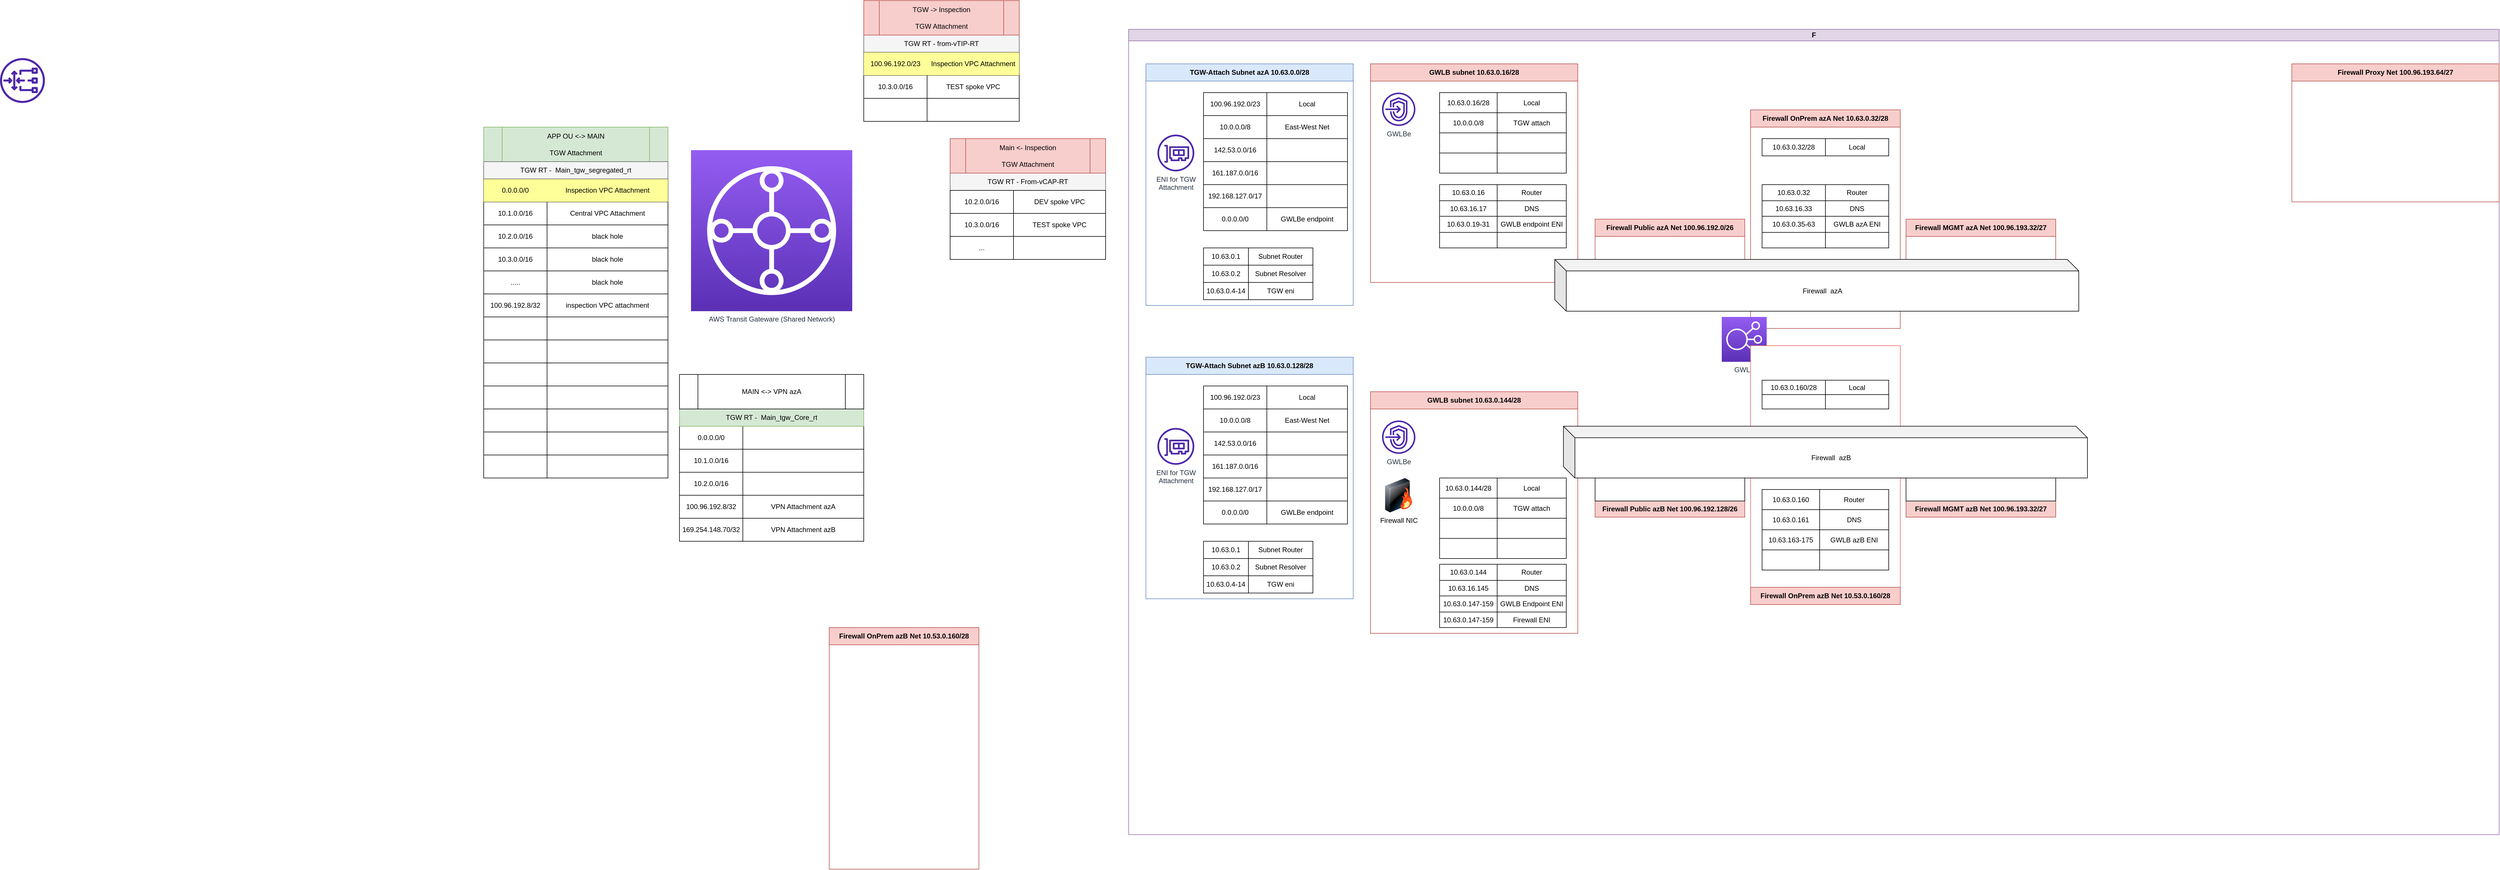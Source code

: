 <mxfile version="21.6.8" type="github">
  <diagram name="Page-1" id="6oychFQd-ntfGYo9pwiV">
    <mxGraphModel dx="4930" dy="2023" grid="1" gridSize="10" guides="1" tooltips="1" connect="1" arrows="1" fold="1" page="1" pageScale="1" pageWidth="1100" pageHeight="850" math="0" shadow="0">
      <root>
        <mxCell id="0" />
        <mxCell id="1" parent="0" />
        <mxCell id="cEWxc5GHdfLxTCo6FRgi-1" value="F" style="swimlane;whiteSpace=wrap;html=1;fillColor=#e1d5e7;strokeColor=#9673a6;startSize=20;" vertex="1" parent="1">
          <mxGeometry x="-240" y="-450" width="2380" height="1400" as="geometry" />
        </mxCell>
        <mxCell id="cEWxc5GHdfLxTCo6FRgi-3" value="TGW-Attach Subnet azA 10.63.0.0/28" style="swimlane;whiteSpace=wrap;html=1;startSize=30;fillColor=#dae8fc;strokeColor=#6c8ebf;movable=1;resizable=1;rotatable=1;deletable=1;editable=1;locked=0;connectable=1;" vertex="1" parent="cEWxc5GHdfLxTCo6FRgi-1">
          <mxGeometry x="30" y="60" width="360" height="420" as="geometry" />
        </mxCell>
        <mxCell id="cEWxc5GHdfLxTCo6FRgi-130" value="" style="shape=table;startSize=0;container=1;collapsible=0;childLayout=tableLayout;" vertex="1" parent="cEWxc5GHdfLxTCo6FRgi-3">
          <mxGeometry x="100" y="50" width="250" height="240" as="geometry" />
        </mxCell>
        <mxCell id="cEWxc5GHdfLxTCo6FRgi-131" value="" style="shape=tableRow;horizontal=0;startSize=0;swimlaneHead=0;swimlaneBody=0;strokeColor=inherit;top=0;left=0;bottom=0;right=0;collapsible=0;dropTarget=0;fillColor=none;points=[[0,0.5],[1,0.5]];portConstraint=eastwest;" vertex="1" parent="cEWxc5GHdfLxTCo6FRgi-130">
          <mxGeometry width="250" height="40" as="geometry" />
        </mxCell>
        <mxCell id="cEWxc5GHdfLxTCo6FRgi-132" value="100.96.192.0/23" style="shape=partialRectangle;html=1;whiteSpace=wrap;connectable=0;strokeColor=inherit;overflow=hidden;fillColor=none;top=0;left=0;bottom=0;right=0;pointerEvents=1;" vertex="1" parent="cEWxc5GHdfLxTCo6FRgi-131">
          <mxGeometry width="110" height="40" as="geometry">
            <mxRectangle width="110" height="40" as="alternateBounds" />
          </mxGeometry>
        </mxCell>
        <mxCell id="cEWxc5GHdfLxTCo6FRgi-133" value="Local" style="shape=partialRectangle;html=1;whiteSpace=wrap;connectable=0;strokeColor=inherit;overflow=hidden;fillColor=none;top=0;left=0;bottom=0;right=0;pointerEvents=1;" vertex="1" parent="cEWxc5GHdfLxTCo6FRgi-131">
          <mxGeometry x="110" width="140" height="40" as="geometry">
            <mxRectangle width="140" height="40" as="alternateBounds" />
          </mxGeometry>
        </mxCell>
        <mxCell id="cEWxc5GHdfLxTCo6FRgi-134" value="" style="shape=tableRow;horizontal=0;startSize=0;swimlaneHead=0;swimlaneBody=0;strokeColor=inherit;top=0;left=0;bottom=0;right=0;collapsible=0;dropTarget=0;fillColor=none;points=[[0,0.5],[1,0.5]];portConstraint=eastwest;" vertex="1" parent="cEWxc5GHdfLxTCo6FRgi-130">
          <mxGeometry y="40" width="250" height="40" as="geometry" />
        </mxCell>
        <mxCell id="cEWxc5GHdfLxTCo6FRgi-135" value="10.0.0.0/8" style="shape=partialRectangle;html=1;whiteSpace=wrap;connectable=0;strokeColor=inherit;overflow=hidden;fillColor=none;top=0;left=0;bottom=0;right=0;pointerEvents=1;" vertex="1" parent="cEWxc5GHdfLxTCo6FRgi-134">
          <mxGeometry width="110" height="40" as="geometry">
            <mxRectangle width="110" height="40" as="alternateBounds" />
          </mxGeometry>
        </mxCell>
        <mxCell id="cEWxc5GHdfLxTCo6FRgi-136" value="East-West Net" style="shape=partialRectangle;html=1;whiteSpace=wrap;connectable=0;strokeColor=inherit;overflow=hidden;fillColor=none;top=0;left=0;bottom=0;right=0;pointerEvents=1;" vertex="1" parent="cEWxc5GHdfLxTCo6FRgi-134">
          <mxGeometry x="110" width="140" height="40" as="geometry">
            <mxRectangle width="140" height="40" as="alternateBounds" />
          </mxGeometry>
        </mxCell>
        <mxCell id="cEWxc5GHdfLxTCo6FRgi-137" value="" style="shape=tableRow;horizontal=0;startSize=0;swimlaneHead=0;swimlaneBody=0;strokeColor=inherit;top=0;left=0;bottom=0;right=0;collapsible=0;dropTarget=0;fillColor=none;points=[[0,0.5],[1,0.5]];portConstraint=eastwest;" vertex="1" parent="cEWxc5GHdfLxTCo6FRgi-130">
          <mxGeometry y="80" width="250" height="40" as="geometry" />
        </mxCell>
        <mxCell id="cEWxc5GHdfLxTCo6FRgi-138" value="142.53.0.0/16" style="shape=partialRectangle;html=1;whiteSpace=wrap;connectable=0;strokeColor=inherit;overflow=hidden;fillColor=none;top=0;left=0;bottom=0;right=0;pointerEvents=1;" vertex="1" parent="cEWxc5GHdfLxTCo6FRgi-137">
          <mxGeometry width="110" height="40" as="geometry">
            <mxRectangle width="110" height="40" as="alternateBounds" />
          </mxGeometry>
        </mxCell>
        <mxCell id="cEWxc5GHdfLxTCo6FRgi-139" value="" style="shape=partialRectangle;html=1;whiteSpace=wrap;connectable=0;strokeColor=inherit;overflow=hidden;fillColor=none;top=0;left=0;bottom=0;right=0;pointerEvents=1;" vertex="1" parent="cEWxc5GHdfLxTCo6FRgi-137">
          <mxGeometry x="110" width="140" height="40" as="geometry">
            <mxRectangle width="140" height="40" as="alternateBounds" />
          </mxGeometry>
        </mxCell>
        <mxCell id="cEWxc5GHdfLxTCo6FRgi-140" value="" style="shape=tableRow;horizontal=0;startSize=0;swimlaneHead=0;swimlaneBody=0;strokeColor=inherit;top=0;left=0;bottom=0;right=0;collapsible=0;dropTarget=0;fillColor=none;points=[[0,0.5],[1,0.5]];portConstraint=eastwest;" vertex="1" parent="cEWxc5GHdfLxTCo6FRgi-130">
          <mxGeometry y="120" width="250" height="40" as="geometry" />
        </mxCell>
        <mxCell id="cEWxc5GHdfLxTCo6FRgi-141" value="161.187.0.0/16" style="shape=partialRectangle;html=1;whiteSpace=wrap;connectable=0;strokeColor=inherit;overflow=hidden;fillColor=none;top=0;left=0;bottom=0;right=0;pointerEvents=1;" vertex="1" parent="cEWxc5GHdfLxTCo6FRgi-140">
          <mxGeometry width="110" height="40" as="geometry">
            <mxRectangle width="110" height="40" as="alternateBounds" />
          </mxGeometry>
        </mxCell>
        <mxCell id="cEWxc5GHdfLxTCo6FRgi-142" value="" style="shape=partialRectangle;html=1;whiteSpace=wrap;connectable=0;strokeColor=inherit;overflow=hidden;fillColor=none;top=0;left=0;bottom=0;right=0;pointerEvents=1;" vertex="1" parent="cEWxc5GHdfLxTCo6FRgi-140">
          <mxGeometry x="110" width="140" height="40" as="geometry">
            <mxRectangle width="140" height="40" as="alternateBounds" />
          </mxGeometry>
        </mxCell>
        <mxCell id="cEWxc5GHdfLxTCo6FRgi-143" value="" style="shape=tableRow;horizontal=0;startSize=0;swimlaneHead=0;swimlaneBody=0;strokeColor=inherit;top=0;left=0;bottom=0;right=0;collapsible=0;dropTarget=0;fillColor=none;points=[[0,0.5],[1,0.5]];portConstraint=eastwest;" vertex="1" parent="cEWxc5GHdfLxTCo6FRgi-130">
          <mxGeometry y="160" width="250" height="40" as="geometry" />
        </mxCell>
        <mxCell id="cEWxc5GHdfLxTCo6FRgi-144" value="192.168.127.0/17" style="shape=partialRectangle;html=1;whiteSpace=wrap;connectable=0;strokeColor=inherit;overflow=hidden;fillColor=none;top=0;left=0;bottom=0;right=0;pointerEvents=1;" vertex="1" parent="cEWxc5GHdfLxTCo6FRgi-143">
          <mxGeometry width="110" height="40" as="geometry">
            <mxRectangle width="110" height="40" as="alternateBounds" />
          </mxGeometry>
        </mxCell>
        <mxCell id="cEWxc5GHdfLxTCo6FRgi-145" value="" style="shape=partialRectangle;html=1;whiteSpace=wrap;connectable=0;strokeColor=inherit;overflow=hidden;fillColor=none;top=0;left=0;bottom=0;right=0;pointerEvents=1;" vertex="1" parent="cEWxc5GHdfLxTCo6FRgi-143">
          <mxGeometry x="110" width="140" height="40" as="geometry">
            <mxRectangle width="140" height="40" as="alternateBounds" />
          </mxGeometry>
        </mxCell>
        <mxCell id="cEWxc5GHdfLxTCo6FRgi-146" value="" style="shape=tableRow;horizontal=0;startSize=0;swimlaneHead=0;swimlaneBody=0;strokeColor=inherit;top=0;left=0;bottom=0;right=0;collapsible=0;dropTarget=0;fillColor=none;points=[[0,0.5],[1,0.5]];portConstraint=eastwest;" vertex="1" parent="cEWxc5GHdfLxTCo6FRgi-130">
          <mxGeometry y="200" width="250" height="40" as="geometry" />
        </mxCell>
        <mxCell id="cEWxc5GHdfLxTCo6FRgi-147" value="0.0.0.0/0" style="shape=partialRectangle;html=1;whiteSpace=wrap;connectable=0;strokeColor=inherit;overflow=hidden;fillColor=none;top=0;left=0;bottom=0;right=0;pointerEvents=1;" vertex="1" parent="cEWxc5GHdfLxTCo6FRgi-146">
          <mxGeometry width="110" height="40" as="geometry">
            <mxRectangle width="110" height="40" as="alternateBounds" />
          </mxGeometry>
        </mxCell>
        <mxCell id="cEWxc5GHdfLxTCo6FRgi-148" value="GWLBe endpoint" style="shape=partialRectangle;html=1;whiteSpace=wrap;connectable=0;strokeColor=inherit;overflow=hidden;fillColor=none;top=0;left=0;bottom=0;right=0;pointerEvents=1;" vertex="1" parent="cEWxc5GHdfLxTCo6FRgi-146">
          <mxGeometry x="110" width="140" height="40" as="geometry">
            <mxRectangle width="140" height="40" as="alternateBounds" />
          </mxGeometry>
        </mxCell>
        <mxCell id="cEWxc5GHdfLxTCo6FRgi-149" value="ENI for TGW &lt;br&gt;Attachment" style="sketch=0;outlineConnect=0;fontColor=#232F3E;gradientColor=none;fillColor=#4D27AA;strokeColor=none;dashed=0;verticalLabelPosition=bottom;verticalAlign=top;align=center;html=1;fontSize=12;fontStyle=0;aspect=fixed;pointerEvents=1;shape=mxgraph.aws4.elastic_network_interface;" vertex="1" parent="cEWxc5GHdfLxTCo6FRgi-3">
          <mxGeometry x="20" y="123" width="64" height="64" as="geometry" />
        </mxCell>
        <mxCell id="cEWxc5GHdfLxTCo6FRgi-253" value="" style="shape=table;startSize=0;container=1;collapsible=0;childLayout=tableLayout;" vertex="1" parent="cEWxc5GHdfLxTCo6FRgi-3">
          <mxGeometry x="100" y="320" width="190" height="90" as="geometry" />
        </mxCell>
        <mxCell id="cEWxc5GHdfLxTCo6FRgi-254" value="" style="shape=tableRow;horizontal=0;startSize=0;swimlaneHead=0;swimlaneBody=0;strokeColor=inherit;top=0;left=0;bottom=0;right=0;collapsible=0;dropTarget=0;fillColor=none;points=[[0,0.5],[1,0.5]];portConstraint=eastwest;" vertex="1" parent="cEWxc5GHdfLxTCo6FRgi-253">
          <mxGeometry width="190" height="30" as="geometry" />
        </mxCell>
        <mxCell id="cEWxc5GHdfLxTCo6FRgi-255" value="10.63.0.1" style="shape=partialRectangle;html=1;whiteSpace=wrap;connectable=0;strokeColor=inherit;overflow=hidden;fillColor=none;top=0;left=0;bottom=0;right=0;pointerEvents=1;" vertex="1" parent="cEWxc5GHdfLxTCo6FRgi-254">
          <mxGeometry width="78" height="30" as="geometry">
            <mxRectangle width="78" height="30" as="alternateBounds" />
          </mxGeometry>
        </mxCell>
        <mxCell id="cEWxc5GHdfLxTCo6FRgi-256" value="Subnet Router" style="shape=partialRectangle;html=1;whiteSpace=wrap;connectable=0;strokeColor=inherit;overflow=hidden;fillColor=none;top=0;left=0;bottom=0;right=0;pointerEvents=1;" vertex="1" parent="cEWxc5GHdfLxTCo6FRgi-254">
          <mxGeometry x="78" width="112" height="30" as="geometry">
            <mxRectangle width="112" height="30" as="alternateBounds" />
          </mxGeometry>
        </mxCell>
        <mxCell id="cEWxc5GHdfLxTCo6FRgi-257" value="" style="shape=tableRow;horizontal=0;startSize=0;swimlaneHead=0;swimlaneBody=0;strokeColor=inherit;top=0;left=0;bottom=0;right=0;collapsible=0;dropTarget=0;fillColor=none;points=[[0,0.5],[1,0.5]];portConstraint=eastwest;" vertex="1" parent="cEWxc5GHdfLxTCo6FRgi-253">
          <mxGeometry y="30" width="190" height="30" as="geometry" />
        </mxCell>
        <mxCell id="cEWxc5GHdfLxTCo6FRgi-258" value="10.63.0.2" style="shape=partialRectangle;html=1;whiteSpace=wrap;connectable=0;strokeColor=inherit;overflow=hidden;fillColor=none;top=0;left=0;bottom=0;right=0;pointerEvents=1;" vertex="1" parent="cEWxc5GHdfLxTCo6FRgi-257">
          <mxGeometry width="78" height="30" as="geometry">
            <mxRectangle width="78" height="30" as="alternateBounds" />
          </mxGeometry>
        </mxCell>
        <mxCell id="cEWxc5GHdfLxTCo6FRgi-259" value="Subnet Resolver" style="shape=partialRectangle;html=1;whiteSpace=wrap;connectable=0;strokeColor=inherit;overflow=hidden;fillColor=none;top=0;left=0;bottom=0;right=0;pointerEvents=1;" vertex="1" parent="cEWxc5GHdfLxTCo6FRgi-257">
          <mxGeometry x="78" width="112" height="30" as="geometry">
            <mxRectangle width="112" height="30" as="alternateBounds" />
          </mxGeometry>
        </mxCell>
        <mxCell id="cEWxc5GHdfLxTCo6FRgi-260" value="" style="shape=tableRow;horizontal=0;startSize=0;swimlaneHead=0;swimlaneBody=0;strokeColor=inherit;top=0;left=0;bottom=0;right=0;collapsible=0;dropTarget=0;fillColor=none;points=[[0,0.5],[1,0.5]];portConstraint=eastwest;" vertex="1" parent="cEWxc5GHdfLxTCo6FRgi-253">
          <mxGeometry y="60" width="190" height="30" as="geometry" />
        </mxCell>
        <mxCell id="cEWxc5GHdfLxTCo6FRgi-261" value="10.63.0.4-14" style="shape=partialRectangle;html=1;whiteSpace=wrap;connectable=0;strokeColor=inherit;overflow=hidden;fillColor=none;top=0;left=0;bottom=0;right=0;pointerEvents=1;" vertex="1" parent="cEWxc5GHdfLxTCo6FRgi-260">
          <mxGeometry width="78" height="30" as="geometry">
            <mxRectangle width="78" height="30" as="alternateBounds" />
          </mxGeometry>
        </mxCell>
        <mxCell id="cEWxc5GHdfLxTCo6FRgi-262" value="TGW eni" style="shape=partialRectangle;html=1;whiteSpace=wrap;connectable=0;strokeColor=inherit;overflow=hidden;fillColor=none;top=0;left=0;bottom=0;right=0;pointerEvents=1;" vertex="1" parent="cEWxc5GHdfLxTCo6FRgi-260">
          <mxGeometry x="78" width="112" height="30" as="geometry">
            <mxRectangle width="112" height="30" as="alternateBounds" />
          </mxGeometry>
        </mxCell>
        <mxCell id="cEWxc5GHdfLxTCo6FRgi-100" value="GWLB subnet 10.63.0.16/28" style="swimlane;whiteSpace=wrap;html=1;startSize=30;fillColor=#f8cecc;strokeColor=#b85450;" vertex="1" parent="cEWxc5GHdfLxTCo6FRgi-1">
          <mxGeometry x="420" y="60" width="360" height="380" as="geometry" />
        </mxCell>
        <mxCell id="cEWxc5GHdfLxTCo6FRgi-212" value="GWLBe" style="sketch=0;outlineConnect=0;fontColor=#232F3E;gradientColor=none;fillColor=#4D27AA;strokeColor=none;dashed=0;verticalLabelPosition=bottom;verticalAlign=top;align=center;html=1;fontSize=12;fontStyle=0;aspect=fixed;pointerEvents=1;shape=mxgraph.aws4.endpoints;" vertex="1" parent="cEWxc5GHdfLxTCo6FRgi-100">
          <mxGeometry x="20" y="50" width="58" height="58" as="geometry" />
        </mxCell>
        <mxCell id="cEWxc5GHdfLxTCo6FRgi-263" value="" style="shape=table;startSize=0;container=1;collapsible=0;childLayout=tableLayout;" vertex="1" parent="cEWxc5GHdfLxTCo6FRgi-100">
          <mxGeometry x="120" y="50" width="220" height="140" as="geometry" />
        </mxCell>
        <mxCell id="cEWxc5GHdfLxTCo6FRgi-264" value="" style="shape=tableRow;horizontal=0;startSize=0;swimlaneHead=0;swimlaneBody=0;strokeColor=inherit;top=0;left=0;bottom=0;right=0;collapsible=0;dropTarget=0;fillColor=none;points=[[0,0.5],[1,0.5]];portConstraint=eastwest;" vertex="1" parent="cEWxc5GHdfLxTCo6FRgi-263">
          <mxGeometry width="220" height="35" as="geometry" />
        </mxCell>
        <mxCell id="cEWxc5GHdfLxTCo6FRgi-265" value="10.63.0.16/28" style="shape=partialRectangle;html=1;whiteSpace=wrap;connectable=0;strokeColor=inherit;overflow=hidden;fillColor=none;top=0;left=0;bottom=0;right=0;pointerEvents=1;" vertex="1" parent="cEWxc5GHdfLxTCo6FRgi-264">
          <mxGeometry width="100" height="35" as="geometry">
            <mxRectangle width="100" height="35" as="alternateBounds" />
          </mxGeometry>
        </mxCell>
        <mxCell id="cEWxc5GHdfLxTCo6FRgi-266" value="Local" style="shape=partialRectangle;html=1;whiteSpace=wrap;connectable=0;strokeColor=inherit;overflow=hidden;fillColor=none;top=0;left=0;bottom=0;right=0;pointerEvents=1;" vertex="1" parent="cEWxc5GHdfLxTCo6FRgi-264">
          <mxGeometry x="100" width="120" height="35" as="geometry">
            <mxRectangle width="120" height="35" as="alternateBounds" />
          </mxGeometry>
        </mxCell>
        <mxCell id="cEWxc5GHdfLxTCo6FRgi-267" value="" style="shape=tableRow;horizontal=0;startSize=0;swimlaneHead=0;swimlaneBody=0;strokeColor=inherit;top=0;left=0;bottom=0;right=0;collapsible=0;dropTarget=0;fillColor=none;points=[[0,0.5],[1,0.5]];portConstraint=eastwest;" vertex="1" parent="cEWxc5GHdfLxTCo6FRgi-263">
          <mxGeometry y="35" width="220" height="35" as="geometry" />
        </mxCell>
        <mxCell id="cEWxc5GHdfLxTCo6FRgi-268" value="10.0.0.0/8" style="shape=partialRectangle;html=1;whiteSpace=wrap;connectable=0;strokeColor=inherit;overflow=hidden;fillColor=none;top=0;left=0;bottom=0;right=0;pointerEvents=1;" vertex="1" parent="cEWxc5GHdfLxTCo6FRgi-267">
          <mxGeometry width="100" height="35" as="geometry">
            <mxRectangle width="100" height="35" as="alternateBounds" />
          </mxGeometry>
        </mxCell>
        <mxCell id="cEWxc5GHdfLxTCo6FRgi-269" value="TGW attach" style="shape=partialRectangle;html=1;whiteSpace=wrap;connectable=0;strokeColor=inherit;overflow=hidden;fillColor=none;top=0;left=0;bottom=0;right=0;pointerEvents=1;" vertex="1" parent="cEWxc5GHdfLxTCo6FRgi-267">
          <mxGeometry x="100" width="120" height="35" as="geometry">
            <mxRectangle width="120" height="35" as="alternateBounds" />
          </mxGeometry>
        </mxCell>
        <mxCell id="cEWxc5GHdfLxTCo6FRgi-270" value="" style="shape=tableRow;horizontal=0;startSize=0;swimlaneHead=0;swimlaneBody=0;strokeColor=inherit;top=0;left=0;bottom=0;right=0;collapsible=0;dropTarget=0;fillColor=none;points=[[0,0.5],[1,0.5]];portConstraint=eastwest;" vertex="1" parent="cEWxc5GHdfLxTCo6FRgi-263">
          <mxGeometry y="70" width="220" height="35" as="geometry" />
        </mxCell>
        <mxCell id="cEWxc5GHdfLxTCo6FRgi-271" value="" style="shape=partialRectangle;html=1;whiteSpace=wrap;connectable=0;strokeColor=inherit;overflow=hidden;fillColor=none;top=0;left=0;bottom=0;right=0;pointerEvents=1;" vertex="1" parent="cEWxc5GHdfLxTCo6FRgi-270">
          <mxGeometry width="100" height="35" as="geometry">
            <mxRectangle width="100" height="35" as="alternateBounds" />
          </mxGeometry>
        </mxCell>
        <mxCell id="cEWxc5GHdfLxTCo6FRgi-272" value="" style="shape=partialRectangle;html=1;whiteSpace=wrap;connectable=0;strokeColor=inherit;overflow=hidden;fillColor=none;top=0;left=0;bottom=0;right=0;pointerEvents=1;" vertex="1" parent="cEWxc5GHdfLxTCo6FRgi-270">
          <mxGeometry x="100" width="120" height="35" as="geometry">
            <mxRectangle width="120" height="35" as="alternateBounds" />
          </mxGeometry>
        </mxCell>
        <mxCell id="cEWxc5GHdfLxTCo6FRgi-273" value="" style="shape=tableRow;horizontal=0;startSize=0;swimlaneHead=0;swimlaneBody=0;strokeColor=inherit;top=0;left=0;bottom=0;right=0;collapsible=0;dropTarget=0;fillColor=none;points=[[0,0.5],[1,0.5]];portConstraint=eastwest;" vertex="1" parent="cEWxc5GHdfLxTCo6FRgi-263">
          <mxGeometry y="105" width="220" height="35" as="geometry" />
        </mxCell>
        <mxCell id="cEWxc5GHdfLxTCo6FRgi-274" value="" style="shape=partialRectangle;html=1;whiteSpace=wrap;connectable=0;strokeColor=inherit;overflow=hidden;fillColor=none;top=0;left=0;bottom=0;right=0;pointerEvents=1;" vertex="1" parent="cEWxc5GHdfLxTCo6FRgi-273">
          <mxGeometry width="100" height="35" as="geometry">
            <mxRectangle width="100" height="35" as="alternateBounds" />
          </mxGeometry>
        </mxCell>
        <mxCell id="cEWxc5GHdfLxTCo6FRgi-275" value="" style="shape=partialRectangle;html=1;whiteSpace=wrap;connectable=0;strokeColor=inherit;overflow=hidden;fillColor=none;top=0;left=0;bottom=0;right=0;pointerEvents=1;" vertex="1" parent="cEWxc5GHdfLxTCo6FRgi-273">
          <mxGeometry x="100" width="120" height="35" as="geometry">
            <mxRectangle width="120" height="35" as="alternateBounds" />
          </mxGeometry>
        </mxCell>
        <mxCell id="cEWxc5GHdfLxTCo6FRgi-287" value="" style="shape=table;startSize=0;container=1;collapsible=0;childLayout=tableLayout;" vertex="1" parent="cEWxc5GHdfLxTCo6FRgi-100">
          <mxGeometry x="120" y="210" width="220" height="110" as="geometry" />
        </mxCell>
        <mxCell id="cEWxc5GHdfLxTCo6FRgi-288" value="" style="shape=tableRow;horizontal=0;startSize=0;swimlaneHead=0;swimlaneBody=0;strokeColor=inherit;top=0;left=0;bottom=0;right=0;collapsible=0;dropTarget=0;fillColor=none;points=[[0,0.5],[1,0.5]];portConstraint=eastwest;" vertex="1" parent="cEWxc5GHdfLxTCo6FRgi-287">
          <mxGeometry width="220" height="28" as="geometry" />
        </mxCell>
        <mxCell id="cEWxc5GHdfLxTCo6FRgi-289" value="10.63.0.16" style="shape=partialRectangle;html=1;whiteSpace=wrap;connectable=0;strokeColor=inherit;overflow=hidden;fillColor=none;top=0;left=0;bottom=0;right=0;pointerEvents=1;" vertex="1" parent="cEWxc5GHdfLxTCo6FRgi-288">
          <mxGeometry width="100" height="28" as="geometry">
            <mxRectangle width="100" height="28" as="alternateBounds" />
          </mxGeometry>
        </mxCell>
        <mxCell id="cEWxc5GHdfLxTCo6FRgi-290" value="Router" style="shape=partialRectangle;html=1;whiteSpace=wrap;connectable=0;strokeColor=inherit;overflow=hidden;fillColor=none;top=0;left=0;bottom=0;right=0;pointerEvents=1;" vertex="1" parent="cEWxc5GHdfLxTCo6FRgi-288">
          <mxGeometry x="100" width="120" height="28" as="geometry">
            <mxRectangle width="120" height="28" as="alternateBounds" />
          </mxGeometry>
        </mxCell>
        <mxCell id="cEWxc5GHdfLxTCo6FRgi-291" value="" style="shape=tableRow;horizontal=0;startSize=0;swimlaneHead=0;swimlaneBody=0;strokeColor=inherit;top=0;left=0;bottom=0;right=0;collapsible=0;dropTarget=0;fillColor=none;points=[[0,0.5],[1,0.5]];portConstraint=eastwest;" vertex="1" parent="cEWxc5GHdfLxTCo6FRgi-287">
          <mxGeometry y="28" width="220" height="27" as="geometry" />
        </mxCell>
        <mxCell id="cEWxc5GHdfLxTCo6FRgi-292" value="10.63.16.17" style="shape=partialRectangle;html=1;whiteSpace=wrap;connectable=0;strokeColor=inherit;overflow=hidden;fillColor=none;top=0;left=0;bottom=0;right=0;pointerEvents=1;" vertex="1" parent="cEWxc5GHdfLxTCo6FRgi-291">
          <mxGeometry width="100" height="27" as="geometry">
            <mxRectangle width="100" height="27" as="alternateBounds" />
          </mxGeometry>
        </mxCell>
        <mxCell id="cEWxc5GHdfLxTCo6FRgi-293" value="DNS" style="shape=partialRectangle;html=1;whiteSpace=wrap;connectable=0;strokeColor=inherit;overflow=hidden;fillColor=none;top=0;left=0;bottom=0;right=0;pointerEvents=1;" vertex="1" parent="cEWxc5GHdfLxTCo6FRgi-291">
          <mxGeometry x="100" width="120" height="27" as="geometry">
            <mxRectangle width="120" height="27" as="alternateBounds" />
          </mxGeometry>
        </mxCell>
        <mxCell id="cEWxc5GHdfLxTCo6FRgi-294" value="" style="shape=tableRow;horizontal=0;startSize=0;swimlaneHead=0;swimlaneBody=0;strokeColor=inherit;top=0;left=0;bottom=0;right=0;collapsible=0;dropTarget=0;fillColor=none;points=[[0,0.5],[1,0.5]];portConstraint=eastwest;" vertex="1" parent="cEWxc5GHdfLxTCo6FRgi-287">
          <mxGeometry y="55" width="220" height="28" as="geometry" />
        </mxCell>
        <mxCell id="cEWxc5GHdfLxTCo6FRgi-295" value="10.63.0.19-31" style="shape=partialRectangle;html=1;whiteSpace=wrap;connectable=0;strokeColor=inherit;overflow=hidden;fillColor=none;top=0;left=0;bottom=0;right=0;pointerEvents=1;" vertex="1" parent="cEWxc5GHdfLxTCo6FRgi-294">
          <mxGeometry width="100" height="28" as="geometry">
            <mxRectangle width="100" height="28" as="alternateBounds" />
          </mxGeometry>
        </mxCell>
        <mxCell id="cEWxc5GHdfLxTCo6FRgi-296" value="GWLB endpoint ENI" style="shape=partialRectangle;html=1;whiteSpace=wrap;connectable=0;strokeColor=inherit;overflow=hidden;fillColor=none;top=0;left=0;bottom=0;right=0;pointerEvents=1;" vertex="1" parent="cEWxc5GHdfLxTCo6FRgi-294">
          <mxGeometry x="100" width="120" height="28" as="geometry">
            <mxRectangle width="120" height="28" as="alternateBounds" />
          </mxGeometry>
        </mxCell>
        <mxCell id="cEWxc5GHdfLxTCo6FRgi-297" value="" style="shape=tableRow;horizontal=0;startSize=0;swimlaneHead=0;swimlaneBody=0;strokeColor=inherit;top=0;left=0;bottom=0;right=0;collapsible=0;dropTarget=0;fillColor=none;points=[[0,0.5],[1,0.5]];portConstraint=eastwest;" vertex="1" parent="cEWxc5GHdfLxTCo6FRgi-287">
          <mxGeometry y="83" width="220" height="27" as="geometry" />
        </mxCell>
        <mxCell id="cEWxc5GHdfLxTCo6FRgi-298" value="" style="shape=partialRectangle;html=1;whiteSpace=wrap;connectable=0;strokeColor=inherit;overflow=hidden;fillColor=none;top=0;left=0;bottom=0;right=0;pointerEvents=1;" vertex="1" parent="cEWxc5GHdfLxTCo6FRgi-297">
          <mxGeometry width="100" height="27" as="geometry">
            <mxRectangle width="100" height="27" as="alternateBounds" />
          </mxGeometry>
        </mxCell>
        <mxCell id="cEWxc5GHdfLxTCo6FRgi-299" value="" style="shape=partialRectangle;html=1;whiteSpace=wrap;connectable=0;strokeColor=inherit;overflow=hidden;fillColor=none;top=0;left=0;bottom=0;right=0;pointerEvents=1;" vertex="1" parent="cEWxc5GHdfLxTCo6FRgi-297">
          <mxGeometry x="100" width="120" height="27" as="geometry">
            <mxRectangle width="120" height="27" as="alternateBounds" />
          </mxGeometry>
        </mxCell>
        <mxCell id="cEWxc5GHdfLxTCo6FRgi-241" value="Firewall Public azA Net 100.96.192.0/26" style="swimlane;whiteSpace=wrap;html=1;startSize=30;fillColor=#f8cecc;strokeColor=#b85450;" vertex="1" parent="cEWxc5GHdfLxTCo6FRgi-1">
          <mxGeometry x="810" y="330" width="260" height="110" as="geometry" />
        </mxCell>
        <mxCell id="cEWxc5GHdfLxTCo6FRgi-243" value="Firewall OnPrem azA Net&amp;nbsp;10.63.0.32/28" style="swimlane;whiteSpace=wrap;html=1;startSize=30;fillColor=#f8cecc;strokeColor=#b85450;" vertex="1" parent="cEWxc5GHdfLxTCo6FRgi-1">
          <mxGeometry x="1080" y="140" width="260" height="380" as="geometry" />
        </mxCell>
        <mxCell id="cEWxc5GHdfLxTCo6FRgi-411" value="" style="shape=table;startSize=0;container=1;collapsible=0;childLayout=tableLayout;" vertex="1" parent="cEWxc5GHdfLxTCo6FRgi-243">
          <mxGeometry x="20" y="50" width="220" height="30" as="geometry" />
        </mxCell>
        <mxCell id="cEWxc5GHdfLxTCo6FRgi-412" value="" style="shape=tableRow;horizontal=0;startSize=0;swimlaneHead=0;swimlaneBody=0;strokeColor=inherit;top=0;left=0;bottom=0;right=0;collapsible=0;dropTarget=0;fillColor=none;points=[[0,0.5],[1,0.5]];portConstraint=eastwest;" vertex="1" parent="cEWxc5GHdfLxTCo6FRgi-411">
          <mxGeometry width="220" height="30" as="geometry" />
        </mxCell>
        <mxCell id="cEWxc5GHdfLxTCo6FRgi-413" value="10.63.0.32/28" style="shape=partialRectangle;html=1;whiteSpace=wrap;connectable=0;strokeColor=inherit;overflow=hidden;fillColor=none;top=0;left=0;bottom=0;right=0;pointerEvents=1;" vertex="1" parent="cEWxc5GHdfLxTCo6FRgi-412">
          <mxGeometry width="110" height="30" as="geometry">
            <mxRectangle width="110" height="30" as="alternateBounds" />
          </mxGeometry>
        </mxCell>
        <mxCell id="cEWxc5GHdfLxTCo6FRgi-414" value="Local" style="shape=partialRectangle;html=1;whiteSpace=wrap;connectable=0;strokeColor=inherit;overflow=hidden;fillColor=none;top=0;left=0;bottom=0;right=0;pointerEvents=1;" vertex="1" parent="cEWxc5GHdfLxTCo6FRgi-412">
          <mxGeometry x="110" width="110" height="30" as="geometry">
            <mxRectangle width="110" height="30" as="alternateBounds" />
          </mxGeometry>
        </mxCell>
        <mxCell id="cEWxc5GHdfLxTCo6FRgi-245" value="Firewall MGMT azA Net 100.96.193.32/27" style="swimlane;whiteSpace=wrap;html=1;startSize=30;fillColor=#f8cecc;strokeColor=#b85450;" vertex="1" parent="cEWxc5GHdfLxTCo6FRgi-1">
          <mxGeometry x="1350" y="330" width="260" height="110" as="geometry" />
        </mxCell>
        <mxCell id="cEWxc5GHdfLxTCo6FRgi-246" value="Firewall Proxy Net 100.96.193.64/27" style="swimlane;whiteSpace=wrap;html=1;startSize=30;fillColor=#f8cecc;strokeColor=#b85450;" vertex="1" parent="cEWxc5GHdfLxTCo6FRgi-1">
          <mxGeometry x="2020" y="60" width="360" height="240" as="geometry" />
        </mxCell>
        <mxCell id="cEWxc5GHdfLxTCo6FRgi-303" value="Firewall&amp;nbsp; azA" style="shape=cube;whiteSpace=wrap;html=1;boundedLbl=1;backgroundOutline=1;darkOpacity=0.05;darkOpacity2=0.1;" vertex="1" parent="cEWxc5GHdfLxTCo6FRgi-1">
          <mxGeometry x="740" y="400" width="910" height="90" as="geometry" />
        </mxCell>
        <mxCell id="cEWxc5GHdfLxTCo6FRgi-304" value="GWLB subnet 10.63.0.144/28" style="swimlane;whiteSpace=wrap;html=1;startSize=30;fillColor=#f8cecc;strokeColor=#b85450;" vertex="1" parent="cEWxc5GHdfLxTCo6FRgi-1">
          <mxGeometry x="420" y="630" width="360" height="420" as="geometry" />
        </mxCell>
        <mxCell id="cEWxc5GHdfLxTCo6FRgi-305" value="GWLBe" style="sketch=0;outlineConnect=0;fontColor=#232F3E;gradientColor=none;fillColor=#4D27AA;strokeColor=none;dashed=0;verticalLabelPosition=bottom;verticalAlign=top;align=center;html=1;fontSize=12;fontStyle=0;aspect=fixed;pointerEvents=1;shape=mxgraph.aws4.endpoints;" vertex="1" parent="cEWxc5GHdfLxTCo6FRgi-304">
          <mxGeometry x="20" y="50" width="58" height="58" as="geometry" />
        </mxCell>
        <mxCell id="cEWxc5GHdfLxTCo6FRgi-306" value="" style="shape=table;startSize=0;container=1;collapsible=0;childLayout=tableLayout;" vertex="1" parent="cEWxc5GHdfLxTCo6FRgi-304">
          <mxGeometry x="120" y="150" width="220" height="140" as="geometry" />
        </mxCell>
        <mxCell id="cEWxc5GHdfLxTCo6FRgi-307" value="" style="shape=tableRow;horizontal=0;startSize=0;swimlaneHead=0;swimlaneBody=0;strokeColor=inherit;top=0;left=0;bottom=0;right=0;collapsible=0;dropTarget=0;fillColor=none;points=[[0,0.5],[1,0.5]];portConstraint=eastwest;" vertex="1" parent="cEWxc5GHdfLxTCo6FRgi-306">
          <mxGeometry width="220" height="35" as="geometry" />
        </mxCell>
        <mxCell id="cEWxc5GHdfLxTCo6FRgi-308" value="10.63.0.144/28" style="shape=partialRectangle;html=1;whiteSpace=wrap;connectable=0;strokeColor=inherit;overflow=hidden;fillColor=none;top=0;left=0;bottom=0;right=0;pointerEvents=1;" vertex="1" parent="cEWxc5GHdfLxTCo6FRgi-307">
          <mxGeometry width="100" height="35" as="geometry">
            <mxRectangle width="100" height="35" as="alternateBounds" />
          </mxGeometry>
        </mxCell>
        <mxCell id="cEWxc5GHdfLxTCo6FRgi-309" value="Local" style="shape=partialRectangle;html=1;whiteSpace=wrap;connectable=0;strokeColor=inherit;overflow=hidden;fillColor=none;top=0;left=0;bottom=0;right=0;pointerEvents=1;" vertex="1" parent="cEWxc5GHdfLxTCo6FRgi-307">
          <mxGeometry x="100" width="120" height="35" as="geometry">
            <mxRectangle width="120" height="35" as="alternateBounds" />
          </mxGeometry>
        </mxCell>
        <mxCell id="cEWxc5GHdfLxTCo6FRgi-310" value="" style="shape=tableRow;horizontal=0;startSize=0;swimlaneHead=0;swimlaneBody=0;strokeColor=inherit;top=0;left=0;bottom=0;right=0;collapsible=0;dropTarget=0;fillColor=none;points=[[0,0.5],[1,0.5]];portConstraint=eastwest;" vertex="1" parent="cEWxc5GHdfLxTCo6FRgi-306">
          <mxGeometry y="35" width="220" height="35" as="geometry" />
        </mxCell>
        <mxCell id="cEWxc5GHdfLxTCo6FRgi-311" value="10.0.0.0/8" style="shape=partialRectangle;html=1;whiteSpace=wrap;connectable=0;strokeColor=inherit;overflow=hidden;fillColor=none;top=0;left=0;bottom=0;right=0;pointerEvents=1;" vertex="1" parent="cEWxc5GHdfLxTCo6FRgi-310">
          <mxGeometry width="100" height="35" as="geometry">
            <mxRectangle width="100" height="35" as="alternateBounds" />
          </mxGeometry>
        </mxCell>
        <mxCell id="cEWxc5GHdfLxTCo6FRgi-312" value="TGW attach" style="shape=partialRectangle;html=1;whiteSpace=wrap;connectable=0;strokeColor=inherit;overflow=hidden;fillColor=none;top=0;left=0;bottom=0;right=0;pointerEvents=1;" vertex="1" parent="cEWxc5GHdfLxTCo6FRgi-310">
          <mxGeometry x="100" width="120" height="35" as="geometry">
            <mxRectangle width="120" height="35" as="alternateBounds" />
          </mxGeometry>
        </mxCell>
        <mxCell id="cEWxc5GHdfLxTCo6FRgi-313" value="" style="shape=tableRow;horizontal=0;startSize=0;swimlaneHead=0;swimlaneBody=0;strokeColor=inherit;top=0;left=0;bottom=0;right=0;collapsible=0;dropTarget=0;fillColor=none;points=[[0,0.5],[1,0.5]];portConstraint=eastwest;" vertex="1" parent="cEWxc5GHdfLxTCo6FRgi-306">
          <mxGeometry y="70" width="220" height="35" as="geometry" />
        </mxCell>
        <mxCell id="cEWxc5GHdfLxTCo6FRgi-314" value="" style="shape=partialRectangle;html=1;whiteSpace=wrap;connectable=0;strokeColor=inherit;overflow=hidden;fillColor=none;top=0;left=0;bottom=0;right=0;pointerEvents=1;" vertex="1" parent="cEWxc5GHdfLxTCo6FRgi-313">
          <mxGeometry width="100" height="35" as="geometry">
            <mxRectangle width="100" height="35" as="alternateBounds" />
          </mxGeometry>
        </mxCell>
        <mxCell id="cEWxc5GHdfLxTCo6FRgi-315" value="" style="shape=partialRectangle;html=1;whiteSpace=wrap;connectable=0;strokeColor=inherit;overflow=hidden;fillColor=none;top=0;left=0;bottom=0;right=0;pointerEvents=1;" vertex="1" parent="cEWxc5GHdfLxTCo6FRgi-313">
          <mxGeometry x="100" width="120" height="35" as="geometry">
            <mxRectangle width="120" height="35" as="alternateBounds" />
          </mxGeometry>
        </mxCell>
        <mxCell id="cEWxc5GHdfLxTCo6FRgi-316" value="" style="shape=tableRow;horizontal=0;startSize=0;swimlaneHead=0;swimlaneBody=0;strokeColor=inherit;top=0;left=0;bottom=0;right=0;collapsible=0;dropTarget=0;fillColor=none;points=[[0,0.5],[1,0.5]];portConstraint=eastwest;" vertex="1" parent="cEWxc5GHdfLxTCo6FRgi-306">
          <mxGeometry y="105" width="220" height="35" as="geometry" />
        </mxCell>
        <mxCell id="cEWxc5GHdfLxTCo6FRgi-317" value="" style="shape=partialRectangle;html=1;whiteSpace=wrap;connectable=0;strokeColor=inherit;overflow=hidden;fillColor=none;top=0;left=0;bottom=0;right=0;pointerEvents=1;" vertex="1" parent="cEWxc5GHdfLxTCo6FRgi-316">
          <mxGeometry width="100" height="35" as="geometry">
            <mxRectangle width="100" height="35" as="alternateBounds" />
          </mxGeometry>
        </mxCell>
        <mxCell id="cEWxc5GHdfLxTCo6FRgi-318" value="" style="shape=partialRectangle;html=1;whiteSpace=wrap;connectable=0;strokeColor=inherit;overflow=hidden;fillColor=none;top=0;left=0;bottom=0;right=0;pointerEvents=1;" vertex="1" parent="cEWxc5GHdfLxTCo6FRgi-316">
          <mxGeometry x="100" width="120" height="35" as="geometry">
            <mxRectangle width="120" height="35" as="alternateBounds" />
          </mxGeometry>
        </mxCell>
        <mxCell id="cEWxc5GHdfLxTCo6FRgi-319" value="Firewall NIC" style="image;html=1;image=img/lib/clip_art/networking/Firewall-page1_128x128.png" vertex="1" parent="cEWxc5GHdfLxTCo6FRgi-304">
          <mxGeometry x="19" y="150" width="60" height="60" as="geometry" />
        </mxCell>
        <mxCell id="cEWxc5GHdfLxTCo6FRgi-320" value="" style="shape=table;startSize=0;container=1;collapsible=0;childLayout=tableLayout;" vertex="1" parent="cEWxc5GHdfLxTCo6FRgi-304">
          <mxGeometry x="120" y="300" width="220" height="110" as="geometry" />
        </mxCell>
        <mxCell id="cEWxc5GHdfLxTCo6FRgi-321" value="" style="shape=tableRow;horizontal=0;startSize=0;swimlaneHead=0;swimlaneBody=0;strokeColor=inherit;top=0;left=0;bottom=0;right=0;collapsible=0;dropTarget=0;fillColor=none;points=[[0,0.5],[1,0.5]];portConstraint=eastwest;" vertex="1" parent="cEWxc5GHdfLxTCo6FRgi-320">
          <mxGeometry width="220" height="28" as="geometry" />
        </mxCell>
        <mxCell id="cEWxc5GHdfLxTCo6FRgi-322" value="10.63.0.144" style="shape=partialRectangle;html=1;whiteSpace=wrap;connectable=0;strokeColor=inherit;overflow=hidden;fillColor=none;top=0;left=0;bottom=0;right=0;pointerEvents=1;" vertex="1" parent="cEWxc5GHdfLxTCo6FRgi-321">
          <mxGeometry width="100" height="28" as="geometry">
            <mxRectangle width="100" height="28" as="alternateBounds" />
          </mxGeometry>
        </mxCell>
        <mxCell id="cEWxc5GHdfLxTCo6FRgi-323" value="Router" style="shape=partialRectangle;html=1;whiteSpace=wrap;connectable=0;strokeColor=inherit;overflow=hidden;fillColor=none;top=0;left=0;bottom=0;right=0;pointerEvents=1;" vertex="1" parent="cEWxc5GHdfLxTCo6FRgi-321">
          <mxGeometry x="100" width="120" height="28" as="geometry">
            <mxRectangle width="120" height="28" as="alternateBounds" />
          </mxGeometry>
        </mxCell>
        <mxCell id="cEWxc5GHdfLxTCo6FRgi-324" value="" style="shape=tableRow;horizontal=0;startSize=0;swimlaneHead=0;swimlaneBody=0;strokeColor=inherit;top=0;left=0;bottom=0;right=0;collapsible=0;dropTarget=0;fillColor=none;points=[[0,0.5],[1,0.5]];portConstraint=eastwest;" vertex="1" parent="cEWxc5GHdfLxTCo6FRgi-320">
          <mxGeometry y="28" width="220" height="27" as="geometry" />
        </mxCell>
        <mxCell id="cEWxc5GHdfLxTCo6FRgi-325" value="10.63.16.145" style="shape=partialRectangle;html=1;whiteSpace=wrap;connectable=0;strokeColor=inherit;overflow=hidden;fillColor=none;top=0;left=0;bottom=0;right=0;pointerEvents=1;" vertex="1" parent="cEWxc5GHdfLxTCo6FRgi-324">
          <mxGeometry width="100" height="27" as="geometry">
            <mxRectangle width="100" height="27" as="alternateBounds" />
          </mxGeometry>
        </mxCell>
        <mxCell id="cEWxc5GHdfLxTCo6FRgi-326" value="DNS" style="shape=partialRectangle;html=1;whiteSpace=wrap;connectable=0;strokeColor=inherit;overflow=hidden;fillColor=none;top=0;left=0;bottom=0;right=0;pointerEvents=1;" vertex="1" parent="cEWxc5GHdfLxTCo6FRgi-324">
          <mxGeometry x="100" width="120" height="27" as="geometry">
            <mxRectangle width="120" height="27" as="alternateBounds" />
          </mxGeometry>
        </mxCell>
        <mxCell id="cEWxc5GHdfLxTCo6FRgi-327" value="" style="shape=tableRow;horizontal=0;startSize=0;swimlaneHead=0;swimlaneBody=0;strokeColor=inherit;top=0;left=0;bottom=0;right=0;collapsible=0;dropTarget=0;fillColor=none;points=[[0,0.5],[1,0.5]];portConstraint=eastwest;" vertex="1" parent="cEWxc5GHdfLxTCo6FRgi-320">
          <mxGeometry y="55" width="220" height="28" as="geometry" />
        </mxCell>
        <mxCell id="cEWxc5GHdfLxTCo6FRgi-328" value="10.63.0.147-159" style="shape=partialRectangle;html=1;whiteSpace=wrap;connectable=0;strokeColor=inherit;overflow=hidden;fillColor=none;top=0;left=0;bottom=0;right=0;pointerEvents=1;" vertex="1" parent="cEWxc5GHdfLxTCo6FRgi-327">
          <mxGeometry width="100" height="28" as="geometry">
            <mxRectangle width="100" height="28" as="alternateBounds" />
          </mxGeometry>
        </mxCell>
        <mxCell id="cEWxc5GHdfLxTCo6FRgi-329" value="GWLB Endpoint ENI" style="shape=partialRectangle;html=1;whiteSpace=wrap;connectable=0;strokeColor=inherit;overflow=hidden;fillColor=none;top=0;left=0;bottom=0;right=0;pointerEvents=1;" vertex="1" parent="cEWxc5GHdfLxTCo6FRgi-327">
          <mxGeometry x="100" width="120" height="28" as="geometry">
            <mxRectangle width="120" height="28" as="alternateBounds" />
          </mxGeometry>
        </mxCell>
        <mxCell id="cEWxc5GHdfLxTCo6FRgi-330" value="" style="shape=tableRow;horizontal=0;startSize=0;swimlaneHead=0;swimlaneBody=0;strokeColor=inherit;top=0;left=0;bottom=0;right=0;collapsible=0;dropTarget=0;fillColor=none;points=[[0,0.5],[1,0.5]];portConstraint=eastwest;" vertex="1" parent="cEWxc5GHdfLxTCo6FRgi-320">
          <mxGeometry y="83" width="220" height="27" as="geometry" />
        </mxCell>
        <mxCell id="cEWxc5GHdfLxTCo6FRgi-331" value="10.63.0.147-159" style="shape=partialRectangle;html=1;whiteSpace=wrap;connectable=0;strokeColor=inherit;overflow=hidden;fillColor=none;top=0;left=0;bottom=0;right=0;pointerEvents=1;" vertex="1" parent="cEWxc5GHdfLxTCo6FRgi-330">
          <mxGeometry width="100" height="27" as="geometry">
            <mxRectangle width="100" height="27" as="alternateBounds" />
          </mxGeometry>
        </mxCell>
        <mxCell id="cEWxc5GHdfLxTCo6FRgi-332" value="Firewall ENI" style="shape=partialRectangle;html=1;whiteSpace=wrap;connectable=0;strokeColor=inherit;overflow=hidden;fillColor=none;top=0;left=0;bottom=0;right=0;pointerEvents=1;" vertex="1" parent="cEWxc5GHdfLxTCo6FRgi-330">
          <mxGeometry x="100" width="120" height="27" as="geometry">
            <mxRectangle width="120" height="27" as="alternateBounds" />
          </mxGeometry>
        </mxCell>
        <mxCell id="cEWxc5GHdfLxTCo6FRgi-337" value="TGW-Attach Subnet azB 10.63.0.128/28" style="swimlane;whiteSpace=wrap;html=1;startSize=30;fillColor=#dae8fc;strokeColor=#6c8ebf;movable=1;resizable=1;rotatable=1;deletable=1;editable=1;locked=0;connectable=1;" vertex="1" parent="cEWxc5GHdfLxTCo6FRgi-1">
          <mxGeometry x="30" y="570" width="360" height="420" as="geometry" />
        </mxCell>
        <mxCell id="cEWxc5GHdfLxTCo6FRgi-338" value="" style="shape=table;startSize=0;container=1;collapsible=0;childLayout=tableLayout;" vertex="1" parent="cEWxc5GHdfLxTCo6FRgi-337">
          <mxGeometry x="100" y="50" width="250" height="240" as="geometry" />
        </mxCell>
        <mxCell id="cEWxc5GHdfLxTCo6FRgi-339" value="" style="shape=tableRow;horizontal=0;startSize=0;swimlaneHead=0;swimlaneBody=0;strokeColor=inherit;top=0;left=0;bottom=0;right=0;collapsible=0;dropTarget=0;fillColor=none;points=[[0,0.5],[1,0.5]];portConstraint=eastwest;" vertex="1" parent="cEWxc5GHdfLxTCo6FRgi-338">
          <mxGeometry width="250" height="40" as="geometry" />
        </mxCell>
        <mxCell id="cEWxc5GHdfLxTCo6FRgi-340" value="100.96.192.0/23" style="shape=partialRectangle;html=1;whiteSpace=wrap;connectable=0;strokeColor=inherit;overflow=hidden;fillColor=none;top=0;left=0;bottom=0;right=0;pointerEvents=1;" vertex="1" parent="cEWxc5GHdfLxTCo6FRgi-339">
          <mxGeometry width="110" height="40" as="geometry">
            <mxRectangle width="110" height="40" as="alternateBounds" />
          </mxGeometry>
        </mxCell>
        <mxCell id="cEWxc5GHdfLxTCo6FRgi-341" value="Local" style="shape=partialRectangle;html=1;whiteSpace=wrap;connectable=0;strokeColor=inherit;overflow=hidden;fillColor=none;top=0;left=0;bottom=0;right=0;pointerEvents=1;" vertex="1" parent="cEWxc5GHdfLxTCo6FRgi-339">
          <mxGeometry x="110" width="140" height="40" as="geometry">
            <mxRectangle width="140" height="40" as="alternateBounds" />
          </mxGeometry>
        </mxCell>
        <mxCell id="cEWxc5GHdfLxTCo6FRgi-342" value="" style="shape=tableRow;horizontal=0;startSize=0;swimlaneHead=0;swimlaneBody=0;strokeColor=inherit;top=0;left=0;bottom=0;right=0;collapsible=0;dropTarget=0;fillColor=none;points=[[0,0.5],[1,0.5]];portConstraint=eastwest;" vertex="1" parent="cEWxc5GHdfLxTCo6FRgi-338">
          <mxGeometry y="40" width="250" height="40" as="geometry" />
        </mxCell>
        <mxCell id="cEWxc5GHdfLxTCo6FRgi-343" value="10.0.0.0/8" style="shape=partialRectangle;html=1;whiteSpace=wrap;connectable=0;strokeColor=inherit;overflow=hidden;fillColor=none;top=0;left=0;bottom=0;right=0;pointerEvents=1;" vertex="1" parent="cEWxc5GHdfLxTCo6FRgi-342">
          <mxGeometry width="110" height="40" as="geometry">
            <mxRectangle width="110" height="40" as="alternateBounds" />
          </mxGeometry>
        </mxCell>
        <mxCell id="cEWxc5GHdfLxTCo6FRgi-344" value="East-West Net" style="shape=partialRectangle;html=1;whiteSpace=wrap;connectable=0;strokeColor=inherit;overflow=hidden;fillColor=none;top=0;left=0;bottom=0;right=0;pointerEvents=1;" vertex="1" parent="cEWxc5GHdfLxTCo6FRgi-342">
          <mxGeometry x="110" width="140" height="40" as="geometry">
            <mxRectangle width="140" height="40" as="alternateBounds" />
          </mxGeometry>
        </mxCell>
        <mxCell id="cEWxc5GHdfLxTCo6FRgi-345" value="" style="shape=tableRow;horizontal=0;startSize=0;swimlaneHead=0;swimlaneBody=0;strokeColor=inherit;top=0;left=0;bottom=0;right=0;collapsible=0;dropTarget=0;fillColor=none;points=[[0,0.5],[1,0.5]];portConstraint=eastwest;" vertex="1" parent="cEWxc5GHdfLxTCo6FRgi-338">
          <mxGeometry y="80" width="250" height="40" as="geometry" />
        </mxCell>
        <mxCell id="cEWxc5GHdfLxTCo6FRgi-346" value="142.53.0.0/16" style="shape=partialRectangle;html=1;whiteSpace=wrap;connectable=0;strokeColor=inherit;overflow=hidden;fillColor=none;top=0;left=0;bottom=0;right=0;pointerEvents=1;" vertex="1" parent="cEWxc5GHdfLxTCo6FRgi-345">
          <mxGeometry width="110" height="40" as="geometry">
            <mxRectangle width="110" height="40" as="alternateBounds" />
          </mxGeometry>
        </mxCell>
        <mxCell id="cEWxc5GHdfLxTCo6FRgi-347" value="" style="shape=partialRectangle;html=1;whiteSpace=wrap;connectable=0;strokeColor=inherit;overflow=hidden;fillColor=none;top=0;left=0;bottom=0;right=0;pointerEvents=1;" vertex="1" parent="cEWxc5GHdfLxTCo6FRgi-345">
          <mxGeometry x="110" width="140" height="40" as="geometry">
            <mxRectangle width="140" height="40" as="alternateBounds" />
          </mxGeometry>
        </mxCell>
        <mxCell id="cEWxc5GHdfLxTCo6FRgi-348" value="" style="shape=tableRow;horizontal=0;startSize=0;swimlaneHead=0;swimlaneBody=0;strokeColor=inherit;top=0;left=0;bottom=0;right=0;collapsible=0;dropTarget=0;fillColor=none;points=[[0,0.5],[1,0.5]];portConstraint=eastwest;" vertex="1" parent="cEWxc5GHdfLxTCo6FRgi-338">
          <mxGeometry y="120" width="250" height="40" as="geometry" />
        </mxCell>
        <mxCell id="cEWxc5GHdfLxTCo6FRgi-349" value="161.187.0.0/16" style="shape=partialRectangle;html=1;whiteSpace=wrap;connectable=0;strokeColor=inherit;overflow=hidden;fillColor=none;top=0;left=0;bottom=0;right=0;pointerEvents=1;" vertex="1" parent="cEWxc5GHdfLxTCo6FRgi-348">
          <mxGeometry width="110" height="40" as="geometry">
            <mxRectangle width="110" height="40" as="alternateBounds" />
          </mxGeometry>
        </mxCell>
        <mxCell id="cEWxc5GHdfLxTCo6FRgi-350" value="" style="shape=partialRectangle;html=1;whiteSpace=wrap;connectable=0;strokeColor=inherit;overflow=hidden;fillColor=none;top=0;left=0;bottom=0;right=0;pointerEvents=1;" vertex="1" parent="cEWxc5GHdfLxTCo6FRgi-348">
          <mxGeometry x="110" width="140" height="40" as="geometry">
            <mxRectangle width="140" height="40" as="alternateBounds" />
          </mxGeometry>
        </mxCell>
        <mxCell id="cEWxc5GHdfLxTCo6FRgi-351" value="" style="shape=tableRow;horizontal=0;startSize=0;swimlaneHead=0;swimlaneBody=0;strokeColor=inherit;top=0;left=0;bottom=0;right=0;collapsible=0;dropTarget=0;fillColor=none;points=[[0,0.5],[1,0.5]];portConstraint=eastwest;" vertex="1" parent="cEWxc5GHdfLxTCo6FRgi-338">
          <mxGeometry y="160" width="250" height="40" as="geometry" />
        </mxCell>
        <mxCell id="cEWxc5GHdfLxTCo6FRgi-352" value="192.168.127.0/17" style="shape=partialRectangle;html=1;whiteSpace=wrap;connectable=0;strokeColor=inherit;overflow=hidden;fillColor=none;top=0;left=0;bottom=0;right=0;pointerEvents=1;" vertex="1" parent="cEWxc5GHdfLxTCo6FRgi-351">
          <mxGeometry width="110" height="40" as="geometry">
            <mxRectangle width="110" height="40" as="alternateBounds" />
          </mxGeometry>
        </mxCell>
        <mxCell id="cEWxc5GHdfLxTCo6FRgi-353" value="" style="shape=partialRectangle;html=1;whiteSpace=wrap;connectable=0;strokeColor=inherit;overflow=hidden;fillColor=none;top=0;left=0;bottom=0;right=0;pointerEvents=1;" vertex="1" parent="cEWxc5GHdfLxTCo6FRgi-351">
          <mxGeometry x="110" width="140" height="40" as="geometry">
            <mxRectangle width="140" height="40" as="alternateBounds" />
          </mxGeometry>
        </mxCell>
        <mxCell id="cEWxc5GHdfLxTCo6FRgi-354" value="" style="shape=tableRow;horizontal=0;startSize=0;swimlaneHead=0;swimlaneBody=0;strokeColor=inherit;top=0;left=0;bottom=0;right=0;collapsible=0;dropTarget=0;fillColor=none;points=[[0,0.5],[1,0.5]];portConstraint=eastwest;" vertex="1" parent="cEWxc5GHdfLxTCo6FRgi-338">
          <mxGeometry y="200" width="250" height="40" as="geometry" />
        </mxCell>
        <mxCell id="cEWxc5GHdfLxTCo6FRgi-355" value="0.0.0.0/0" style="shape=partialRectangle;html=1;whiteSpace=wrap;connectable=0;strokeColor=inherit;overflow=hidden;fillColor=none;top=0;left=0;bottom=0;right=0;pointerEvents=1;" vertex="1" parent="cEWxc5GHdfLxTCo6FRgi-354">
          <mxGeometry width="110" height="40" as="geometry">
            <mxRectangle width="110" height="40" as="alternateBounds" />
          </mxGeometry>
        </mxCell>
        <mxCell id="cEWxc5GHdfLxTCo6FRgi-356" value="GWLBe endpoint" style="shape=partialRectangle;html=1;whiteSpace=wrap;connectable=0;strokeColor=inherit;overflow=hidden;fillColor=none;top=0;left=0;bottom=0;right=0;pointerEvents=1;" vertex="1" parent="cEWxc5GHdfLxTCo6FRgi-354">
          <mxGeometry x="110" width="140" height="40" as="geometry">
            <mxRectangle width="140" height="40" as="alternateBounds" />
          </mxGeometry>
        </mxCell>
        <mxCell id="cEWxc5GHdfLxTCo6FRgi-357" value="ENI for TGW &lt;br&gt;Attachment" style="sketch=0;outlineConnect=0;fontColor=#232F3E;gradientColor=none;fillColor=#4D27AA;strokeColor=none;dashed=0;verticalLabelPosition=bottom;verticalAlign=top;align=center;html=1;fontSize=12;fontStyle=0;aspect=fixed;pointerEvents=1;shape=mxgraph.aws4.elastic_network_interface;" vertex="1" parent="cEWxc5GHdfLxTCo6FRgi-337">
          <mxGeometry x="20" y="123" width="64" height="64" as="geometry" />
        </mxCell>
        <mxCell id="cEWxc5GHdfLxTCo6FRgi-358" value="" style="shape=table;startSize=0;container=1;collapsible=0;childLayout=tableLayout;" vertex="1" parent="cEWxc5GHdfLxTCo6FRgi-337">
          <mxGeometry x="100" y="320" width="190" height="90" as="geometry" />
        </mxCell>
        <mxCell id="cEWxc5GHdfLxTCo6FRgi-359" value="" style="shape=tableRow;horizontal=0;startSize=0;swimlaneHead=0;swimlaneBody=0;strokeColor=inherit;top=0;left=0;bottom=0;right=0;collapsible=0;dropTarget=0;fillColor=none;points=[[0,0.5],[1,0.5]];portConstraint=eastwest;" vertex="1" parent="cEWxc5GHdfLxTCo6FRgi-358">
          <mxGeometry width="190" height="30" as="geometry" />
        </mxCell>
        <mxCell id="cEWxc5GHdfLxTCo6FRgi-360" value="10.63.0.1" style="shape=partialRectangle;html=1;whiteSpace=wrap;connectable=0;strokeColor=inherit;overflow=hidden;fillColor=none;top=0;left=0;bottom=0;right=0;pointerEvents=1;" vertex="1" parent="cEWxc5GHdfLxTCo6FRgi-359">
          <mxGeometry width="78" height="30" as="geometry">
            <mxRectangle width="78" height="30" as="alternateBounds" />
          </mxGeometry>
        </mxCell>
        <mxCell id="cEWxc5GHdfLxTCo6FRgi-361" value="Subnet Router" style="shape=partialRectangle;html=1;whiteSpace=wrap;connectable=0;strokeColor=inherit;overflow=hidden;fillColor=none;top=0;left=0;bottom=0;right=0;pointerEvents=1;" vertex="1" parent="cEWxc5GHdfLxTCo6FRgi-359">
          <mxGeometry x="78" width="112" height="30" as="geometry">
            <mxRectangle width="112" height="30" as="alternateBounds" />
          </mxGeometry>
        </mxCell>
        <mxCell id="cEWxc5GHdfLxTCo6FRgi-362" value="" style="shape=tableRow;horizontal=0;startSize=0;swimlaneHead=0;swimlaneBody=0;strokeColor=inherit;top=0;left=0;bottom=0;right=0;collapsible=0;dropTarget=0;fillColor=none;points=[[0,0.5],[1,0.5]];portConstraint=eastwest;" vertex="1" parent="cEWxc5GHdfLxTCo6FRgi-358">
          <mxGeometry y="30" width="190" height="30" as="geometry" />
        </mxCell>
        <mxCell id="cEWxc5GHdfLxTCo6FRgi-363" value="10.63.0.2" style="shape=partialRectangle;html=1;whiteSpace=wrap;connectable=0;strokeColor=inherit;overflow=hidden;fillColor=none;top=0;left=0;bottom=0;right=0;pointerEvents=1;" vertex="1" parent="cEWxc5GHdfLxTCo6FRgi-362">
          <mxGeometry width="78" height="30" as="geometry">
            <mxRectangle width="78" height="30" as="alternateBounds" />
          </mxGeometry>
        </mxCell>
        <mxCell id="cEWxc5GHdfLxTCo6FRgi-364" value="Subnet Resolver" style="shape=partialRectangle;html=1;whiteSpace=wrap;connectable=0;strokeColor=inherit;overflow=hidden;fillColor=none;top=0;left=0;bottom=0;right=0;pointerEvents=1;" vertex="1" parent="cEWxc5GHdfLxTCo6FRgi-362">
          <mxGeometry x="78" width="112" height="30" as="geometry">
            <mxRectangle width="112" height="30" as="alternateBounds" />
          </mxGeometry>
        </mxCell>
        <mxCell id="cEWxc5GHdfLxTCo6FRgi-365" value="" style="shape=tableRow;horizontal=0;startSize=0;swimlaneHead=0;swimlaneBody=0;strokeColor=inherit;top=0;left=0;bottom=0;right=0;collapsible=0;dropTarget=0;fillColor=none;points=[[0,0.5],[1,0.5]];portConstraint=eastwest;" vertex="1" parent="cEWxc5GHdfLxTCo6FRgi-358">
          <mxGeometry y="60" width="190" height="30" as="geometry" />
        </mxCell>
        <mxCell id="cEWxc5GHdfLxTCo6FRgi-366" value="10.63.0.4-14" style="shape=partialRectangle;html=1;whiteSpace=wrap;connectable=0;strokeColor=inherit;overflow=hidden;fillColor=none;top=0;left=0;bottom=0;right=0;pointerEvents=1;" vertex="1" parent="cEWxc5GHdfLxTCo6FRgi-365">
          <mxGeometry width="78" height="30" as="geometry">
            <mxRectangle width="78" height="30" as="alternateBounds" />
          </mxGeometry>
        </mxCell>
        <mxCell id="cEWxc5GHdfLxTCo6FRgi-367" value="TGW eni" style="shape=partialRectangle;html=1;whiteSpace=wrap;connectable=0;strokeColor=inherit;overflow=hidden;fillColor=none;top=0;left=0;bottom=0;right=0;pointerEvents=1;" vertex="1" parent="cEWxc5GHdfLxTCo6FRgi-365">
          <mxGeometry x="78" width="112" height="30" as="geometry">
            <mxRectangle width="112" height="30" as="alternateBounds" />
          </mxGeometry>
        </mxCell>
        <mxCell id="cEWxc5GHdfLxTCo6FRgi-150" value="GWLB" style="sketch=0;points=[[0,0,0],[0.25,0,0],[0.5,0,0],[0.75,0,0],[1,0,0],[0,1,0],[0.25,1,0],[0.5,1,0],[0.75,1,0],[1,1,0],[0,0.25,0],[0,0.5,0],[0,0.75,0],[1,0.25,0],[1,0.5,0],[1,0.75,0]];outlineConnect=0;fontColor=#232F3E;gradientColor=#945DF2;gradientDirection=north;fillColor=#5A30B5;strokeColor=#ffffff;dashed=0;verticalLabelPosition=bottom;verticalAlign=top;align=center;html=1;fontSize=12;fontStyle=0;aspect=fixed;shape=mxgraph.aws4.resourceIcon;resIcon=mxgraph.aws4.elastic_load_balancing;" vertex="1" parent="cEWxc5GHdfLxTCo6FRgi-1">
          <mxGeometry x="1030" y="500" width="78" height="78" as="geometry" />
        </mxCell>
        <mxCell id="cEWxc5GHdfLxTCo6FRgi-447" value="" style="group" vertex="1" connectable="0" parent="cEWxc5GHdfLxTCo6FRgi-1">
          <mxGeometry x="1080" y="550" width="260" height="450" as="geometry" />
        </mxCell>
        <mxCell id="cEWxc5GHdfLxTCo6FRgi-446" value="" style="group;fontStyle=1" vertex="1" connectable="0" parent="cEWxc5GHdfLxTCo6FRgi-447">
          <mxGeometry width="260" height="450" as="geometry" />
        </mxCell>
        <mxCell id="cEWxc5GHdfLxTCo6FRgi-443" value="" style="rounded=0;whiteSpace=wrap;html=1;strokeColor=#EA6B66;" vertex="1" parent="cEWxc5GHdfLxTCo6FRgi-446">
          <mxGeometry width="260" height="420" as="geometry" />
        </mxCell>
        <mxCell id="cEWxc5GHdfLxTCo6FRgi-444" value="Firewall OnPrem azB Net&amp;nbsp;10.53.0.160/28" style="rounded=0;whiteSpace=wrap;html=1;fillColor=#f8cecc;strokeColor=#b85450;fontStyle=1" vertex="1" parent="cEWxc5GHdfLxTCo6FRgi-446">
          <mxGeometry y="420" width="260" height="30" as="geometry" />
        </mxCell>
        <mxCell id="cEWxc5GHdfLxTCo6FRgi-397" value="" style="shape=table;startSize=0;container=1;collapsible=0;childLayout=tableLayout;" vertex="1" parent="cEWxc5GHdfLxTCo6FRgi-447">
          <mxGeometry x="20" y="250" width="220" height="140" as="geometry" />
        </mxCell>
        <mxCell id="cEWxc5GHdfLxTCo6FRgi-398" value="" style="shape=tableRow;horizontal=0;startSize=0;swimlaneHead=0;swimlaneBody=0;strokeColor=inherit;top=0;left=0;bottom=0;right=0;collapsible=0;dropTarget=0;fillColor=none;points=[[0,0.5],[1,0.5]];portConstraint=eastwest;" vertex="1" parent="cEWxc5GHdfLxTCo6FRgi-397">
          <mxGeometry width="220" height="35" as="geometry" />
        </mxCell>
        <mxCell id="cEWxc5GHdfLxTCo6FRgi-399" value="10.63.0.160" style="shape=partialRectangle;html=1;whiteSpace=wrap;connectable=0;strokeColor=inherit;overflow=hidden;fillColor=none;top=0;left=0;bottom=0;right=0;pointerEvents=1;" vertex="1" parent="cEWxc5GHdfLxTCo6FRgi-398">
          <mxGeometry width="100" height="35" as="geometry">
            <mxRectangle width="100" height="35" as="alternateBounds" />
          </mxGeometry>
        </mxCell>
        <mxCell id="cEWxc5GHdfLxTCo6FRgi-400" value="Router" style="shape=partialRectangle;html=1;whiteSpace=wrap;connectable=0;strokeColor=inherit;overflow=hidden;fillColor=none;top=0;left=0;bottom=0;right=0;pointerEvents=1;" vertex="1" parent="cEWxc5GHdfLxTCo6FRgi-398">
          <mxGeometry x="100" width="120" height="35" as="geometry">
            <mxRectangle width="120" height="35" as="alternateBounds" />
          </mxGeometry>
        </mxCell>
        <mxCell id="cEWxc5GHdfLxTCo6FRgi-401" value="" style="shape=tableRow;horizontal=0;startSize=0;swimlaneHead=0;swimlaneBody=0;strokeColor=inherit;top=0;left=0;bottom=0;right=0;collapsible=0;dropTarget=0;fillColor=none;points=[[0,0.5],[1,0.5]];portConstraint=eastwest;" vertex="1" parent="cEWxc5GHdfLxTCo6FRgi-397">
          <mxGeometry y="35" width="220" height="35" as="geometry" />
        </mxCell>
        <mxCell id="cEWxc5GHdfLxTCo6FRgi-402" value="10.63.0.161" style="shape=partialRectangle;html=1;whiteSpace=wrap;connectable=0;strokeColor=inherit;overflow=hidden;fillColor=none;top=0;left=0;bottom=0;right=0;pointerEvents=1;" vertex="1" parent="cEWxc5GHdfLxTCo6FRgi-401">
          <mxGeometry width="100" height="35" as="geometry">
            <mxRectangle width="100" height="35" as="alternateBounds" />
          </mxGeometry>
        </mxCell>
        <mxCell id="cEWxc5GHdfLxTCo6FRgi-403" value="DNS" style="shape=partialRectangle;html=1;whiteSpace=wrap;connectable=0;strokeColor=inherit;overflow=hidden;fillColor=none;top=0;left=0;bottom=0;right=0;pointerEvents=1;" vertex="1" parent="cEWxc5GHdfLxTCo6FRgi-401">
          <mxGeometry x="100" width="120" height="35" as="geometry">
            <mxRectangle width="120" height="35" as="alternateBounds" />
          </mxGeometry>
        </mxCell>
        <mxCell id="cEWxc5GHdfLxTCo6FRgi-404" value="" style="shape=tableRow;horizontal=0;startSize=0;swimlaneHead=0;swimlaneBody=0;strokeColor=inherit;top=0;left=0;bottom=0;right=0;collapsible=0;dropTarget=0;fillColor=none;points=[[0,0.5],[1,0.5]];portConstraint=eastwest;" vertex="1" parent="cEWxc5GHdfLxTCo6FRgi-397">
          <mxGeometry y="70" width="220" height="35" as="geometry" />
        </mxCell>
        <mxCell id="cEWxc5GHdfLxTCo6FRgi-405" value="10.63.163-175" style="shape=partialRectangle;html=1;whiteSpace=wrap;connectable=0;strokeColor=inherit;overflow=hidden;fillColor=none;top=0;left=0;bottom=0;right=0;pointerEvents=1;" vertex="1" parent="cEWxc5GHdfLxTCo6FRgi-404">
          <mxGeometry width="100" height="35" as="geometry">
            <mxRectangle width="100" height="35" as="alternateBounds" />
          </mxGeometry>
        </mxCell>
        <mxCell id="cEWxc5GHdfLxTCo6FRgi-406" value="GWLB azB ENI" style="shape=partialRectangle;html=1;whiteSpace=wrap;connectable=0;strokeColor=inherit;overflow=hidden;fillColor=none;top=0;left=0;bottom=0;right=0;pointerEvents=1;" vertex="1" parent="cEWxc5GHdfLxTCo6FRgi-404">
          <mxGeometry x="100" width="120" height="35" as="geometry">
            <mxRectangle width="120" height="35" as="alternateBounds" />
          </mxGeometry>
        </mxCell>
        <mxCell id="cEWxc5GHdfLxTCo6FRgi-407" value="" style="shape=tableRow;horizontal=0;startSize=0;swimlaneHead=0;swimlaneBody=0;strokeColor=inherit;top=0;left=0;bottom=0;right=0;collapsible=0;dropTarget=0;fillColor=none;points=[[0,0.5],[1,0.5]];portConstraint=eastwest;" vertex="1" parent="cEWxc5GHdfLxTCo6FRgi-397">
          <mxGeometry y="105" width="220" height="35" as="geometry" />
        </mxCell>
        <mxCell id="cEWxc5GHdfLxTCo6FRgi-408" value="" style="shape=partialRectangle;html=1;whiteSpace=wrap;connectable=0;strokeColor=inherit;overflow=hidden;fillColor=none;top=0;left=0;bottom=0;right=0;pointerEvents=1;" vertex="1" parent="cEWxc5GHdfLxTCo6FRgi-407">
          <mxGeometry width="100" height="35" as="geometry">
            <mxRectangle width="100" height="35" as="alternateBounds" />
          </mxGeometry>
        </mxCell>
        <mxCell id="cEWxc5GHdfLxTCo6FRgi-409" value="" style="shape=partialRectangle;html=1;whiteSpace=wrap;connectable=0;strokeColor=inherit;overflow=hidden;fillColor=none;top=0;left=0;bottom=0;right=0;pointerEvents=1;" vertex="1" parent="cEWxc5GHdfLxTCo6FRgi-407">
          <mxGeometry x="100" width="120" height="35" as="geometry">
            <mxRectangle width="120" height="35" as="alternateBounds" />
          </mxGeometry>
        </mxCell>
        <mxCell id="cEWxc5GHdfLxTCo6FRgi-435" value="" style="shape=table;startSize=0;container=1;collapsible=0;childLayout=tableLayout;" vertex="1" parent="cEWxc5GHdfLxTCo6FRgi-447">
          <mxGeometry x="20" y="60" width="220" height="50" as="geometry" />
        </mxCell>
        <mxCell id="cEWxc5GHdfLxTCo6FRgi-436" value="" style="shape=tableRow;horizontal=0;startSize=0;swimlaneHead=0;swimlaneBody=0;strokeColor=inherit;top=0;left=0;bottom=0;right=0;collapsible=0;dropTarget=0;fillColor=none;points=[[0,0.5],[1,0.5]];portConstraint=eastwest;" vertex="1" parent="cEWxc5GHdfLxTCo6FRgi-435">
          <mxGeometry width="220" height="25" as="geometry" />
        </mxCell>
        <mxCell id="cEWxc5GHdfLxTCo6FRgi-437" value="10.63.0.160/28" style="shape=partialRectangle;html=1;whiteSpace=wrap;connectable=0;strokeColor=inherit;overflow=hidden;fillColor=none;top=0;left=0;bottom=0;right=0;pointerEvents=1;" vertex="1" parent="cEWxc5GHdfLxTCo6FRgi-436">
          <mxGeometry width="110" height="25" as="geometry">
            <mxRectangle width="110" height="25" as="alternateBounds" />
          </mxGeometry>
        </mxCell>
        <mxCell id="cEWxc5GHdfLxTCo6FRgi-438" value="Local" style="shape=partialRectangle;html=1;whiteSpace=wrap;connectable=0;strokeColor=inherit;overflow=hidden;fillColor=none;top=0;left=0;bottom=0;right=0;pointerEvents=1;" vertex="1" parent="cEWxc5GHdfLxTCo6FRgi-436">
          <mxGeometry x="110" width="110" height="25" as="geometry">
            <mxRectangle width="110" height="25" as="alternateBounds" />
          </mxGeometry>
        </mxCell>
        <mxCell id="cEWxc5GHdfLxTCo6FRgi-439" value="" style="shape=tableRow;horizontal=0;startSize=0;swimlaneHead=0;swimlaneBody=0;strokeColor=inherit;top=0;left=0;bottom=0;right=0;collapsible=0;dropTarget=0;fillColor=none;points=[[0,0.5],[1,0.5]];portConstraint=eastwest;" vertex="1" parent="cEWxc5GHdfLxTCo6FRgi-435">
          <mxGeometry y="25" width="220" height="25" as="geometry" />
        </mxCell>
        <mxCell id="cEWxc5GHdfLxTCo6FRgi-440" value="" style="shape=partialRectangle;html=1;whiteSpace=wrap;connectable=0;strokeColor=inherit;overflow=hidden;fillColor=none;top=0;left=0;bottom=0;right=0;pointerEvents=1;" vertex="1" parent="cEWxc5GHdfLxTCo6FRgi-439">
          <mxGeometry width="110" height="25" as="geometry">
            <mxRectangle width="110" height="25" as="alternateBounds" />
          </mxGeometry>
        </mxCell>
        <mxCell id="cEWxc5GHdfLxTCo6FRgi-441" value="" style="shape=partialRectangle;html=1;whiteSpace=wrap;connectable=0;strokeColor=inherit;overflow=hidden;fillColor=none;top=0;left=0;bottom=0;right=0;pointerEvents=1;" vertex="1" parent="cEWxc5GHdfLxTCo6FRgi-439">
          <mxGeometry x="110" width="110" height="25" as="geometry">
            <mxRectangle width="110" height="25" as="alternateBounds" />
          </mxGeometry>
        </mxCell>
        <mxCell id="cEWxc5GHdfLxTCo6FRgi-451" value="Firewall MGMT azB Net 100.96.193.32/27" style="rounded=0;whiteSpace=wrap;html=1;fillColor=#f8cecc;strokeColor=#b85450;fontStyle=1" vertex="1" parent="cEWxc5GHdfLxTCo6FRgi-1">
          <mxGeometry x="1350" y="820" width="260" height="28" as="geometry" />
        </mxCell>
        <mxCell id="cEWxc5GHdfLxTCo6FRgi-473" value="" style="rounded=0;whiteSpace=wrap;html=1;" vertex="1" parent="cEWxc5GHdfLxTCo6FRgi-1">
          <mxGeometry x="1350" y="740" width="260" height="80" as="geometry" />
        </mxCell>
        <mxCell id="cEWxc5GHdfLxTCo6FRgi-474" value="Firewall Public azB Net 100.96.192.128/26" style="rounded=0;whiteSpace=wrap;html=1;fillColor=#f8cecc;strokeColor=#b85450;fontStyle=1" vertex="1" parent="cEWxc5GHdfLxTCo6FRgi-1">
          <mxGeometry x="810" y="820" width="260" height="28" as="geometry" />
        </mxCell>
        <mxCell id="cEWxc5GHdfLxTCo6FRgi-475" value="" style="rounded=0;whiteSpace=wrap;html=1;" vertex="1" parent="cEWxc5GHdfLxTCo6FRgi-1">
          <mxGeometry x="810" y="740" width="260" height="80" as="geometry" />
        </mxCell>
        <mxCell id="cEWxc5GHdfLxTCo6FRgi-336" value="Firewall&amp;nbsp; azB" style="shape=cube;whiteSpace=wrap;html=1;boundedLbl=1;backgroundOutline=1;darkOpacity=0.05;darkOpacity2=0.1;" vertex="1" parent="cEWxc5GHdfLxTCo6FRgi-1">
          <mxGeometry x="755" y="690" width="910" height="90" as="geometry" />
        </mxCell>
        <mxCell id="cEWxc5GHdfLxTCo6FRgi-4" value="AWS Transit Gateware (Shared Network)" style="sketch=0;points=[[0,0,0],[0.25,0,0],[0.5,0,0],[0.75,0,0],[1,0,0],[0,1,0],[0.25,1,0],[0.5,1,0],[0.75,1,0],[1,1,0],[0,0.25,0],[0,0.5,0],[0,0.75,0],[1,0.25,0],[1,0.5,0],[1,0.75,0]];outlineConnect=0;fontColor=#232F3E;gradientColor=#945DF2;gradientDirection=north;fillColor=#5A30B5;strokeColor=#ffffff;dashed=0;verticalLabelPosition=bottom;verticalAlign=top;align=center;html=1;fontSize=12;fontStyle=0;aspect=fixed;shape=mxgraph.aws4.resourceIcon;resIcon=mxgraph.aws4.transit_gateway;" vertex="1" parent="1">
          <mxGeometry x="-1000" y="-240" width="280" height="280" as="geometry" />
        </mxCell>
        <mxCell id="cEWxc5GHdfLxTCo6FRgi-151" value="" style="sketch=0;outlineConnect=0;fontColor=#232F3E;gradientColor=none;fillColor=#4D27AA;strokeColor=none;dashed=0;verticalLabelPosition=bottom;verticalAlign=top;align=center;html=1;fontSize=12;fontStyle=0;aspect=fixed;pointerEvents=1;shape=mxgraph.aws4.gateway_load_balancer;" vertex="1" parent="1">
          <mxGeometry x="-2200" y="-400" width="78" height="78" as="geometry" />
        </mxCell>
        <mxCell id="cEWxc5GHdfLxTCo6FRgi-221" value="" style="shape=table;startSize=0;container=1;collapsible=0;childLayout=tableLayout;" vertex="1" parent="1">
          <mxGeometry x="-1020" y="240" width="320" height="200" as="geometry" />
        </mxCell>
        <mxCell id="cEWxc5GHdfLxTCo6FRgi-222" value="" style="shape=tableRow;horizontal=0;startSize=0;swimlaneHead=0;swimlaneBody=0;strokeColor=inherit;top=0;left=0;bottom=0;right=0;collapsible=0;dropTarget=0;fillColor=none;points=[[0,0.5],[1,0.5]];portConstraint=eastwest;" vertex="1" parent="cEWxc5GHdfLxTCo6FRgi-221">
          <mxGeometry width="320" height="40" as="geometry" />
        </mxCell>
        <mxCell id="cEWxc5GHdfLxTCo6FRgi-223" value="0.0.0.0/0" style="shape=partialRectangle;html=1;whiteSpace=wrap;connectable=0;strokeColor=inherit;overflow=hidden;fillColor=none;top=0;left=0;bottom=0;right=0;pointerEvents=1;" vertex="1" parent="cEWxc5GHdfLxTCo6FRgi-222">
          <mxGeometry width="110" height="40" as="geometry">
            <mxRectangle width="110" height="40" as="alternateBounds" />
          </mxGeometry>
        </mxCell>
        <mxCell id="cEWxc5GHdfLxTCo6FRgi-224" value="" style="shape=partialRectangle;html=1;whiteSpace=wrap;connectable=0;strokeColor=inherit;overflow=hidden;fillColor=none;top=0;left=0;bottom=0;right=0;pointerEvents=1;" vertex="1" parent="cEWxc5GHdfLxTCo6FRgi-222">
          <mxGeometry x="110" width="210" height="40" as="geometry">
            <mxRectangle width="210" height="40" as="alternateBounds" />
          </mxGeometry>
        </mxCell>
        <mxCell id="cEWxc5GHdfLxTCo6FRgi-225" value="" style="shape=tableRow;horizontal=0;startSize=0;swimlaneHead=0;swimlaneBody=0;strokeColor=inherit;top=0;left=0;bottom=0;right=0;collapsible=0;dropTarget=0;fillColor=none;points=[[0,0.5],[1,0.5]];portConstraint=eastwest;" vertex="1" parent="cEWxc5GHdfLxTCo6FRgi-221">
          <mxGeometry y="40" width="320" height="40" as="geometry" />
        </mxCell>
        <mxCell id="cEWxc5GHdfLxTCo6FRgi-226" value="10.1.0.0/16" style="shape=partialRectangle;html=1;whiteSpace=wrap;connectable=0;strokeColor=inherit;overflow=hidden;fillColor=none;top=0;left=0;bottom=0;right=0;pointerEvents=1;" vertex="1" parent="cEWxc5GHdfLxTCo6FRgi-225">
          <mxGeometry width="110" height="40" as="geometry">
            <mxRectangle width="110" height="40" as="alternateBounds" />
          </mxGeometry>
        </mxCell>
        <mxCell id="cEWxc5GHdfLxTCo6FRgi-227" value="" style="shape=partialRectangle;html=1;whiteSpace=wrap;connectable=0;strokeColor=inherit;overflow=hidden;fillColor=none;top=0;left=0;bottom=0;right=0;pointerEvents=1;" vertex="1" parent="cEWxc5GHdfLxTCo6FRgi-225">
          <mxGeometry x="110" width="210" height="40" as="geometry">
            <mxRectangle width="210" height="40" as="alternateBounds" />
          </mxGeometry>
        </mxCell>
        <mxCell id="cEWxc5GHdfLxTCo6FRgi-228" value="" style="shape=tableRow;horizontal=0;startSize=0;swimlaneHead=0;swimlaneBody=0;strokeColor=inherit;top=0;left=0;bottom=0;right=0;collapsible=0;dropTarget=0;fillColor=none;points=[[0,0.5],[1,0.5]];portConstraint=eastwest;" vertex="1" parent="cEWxc5GHdfLxTCo6FRgi-221">
          <mxGeometry y="80" width="320" height="40" as="geometry" />
        </mxCell>
        <mxCell id="cEWxc5GHdfLxTCo6FRgi-229" value="10.2.0.0/16" style="shape=partialRectangle;html=1;whiteSpace=wrap;connectable=0;strokeColor=inherit;overflow=hidden;fillColor=none;top=0;left=0;bottom=0;right=0;pointerEvents=1;" vertex="1" parent="cEWxc5GHdfLxTCo6FRgi-228">
          <mxGeometry width="110" height="40" as="geometry">
            <mxRectangle width="110" height="40" as="alternateBounds" />
          </mxGeometry>
        </mxCell>
        <mxCell id="cEWxc5GHdfLxTCo6FRgi-230" value="" style="shape=partialRectangle;html=1;whiteSpace=wrap;connectable=0;strokeColor=inherit;overflow=hidden;fillColor=none;top=0;left=0;bottom=0;right=0;pointerEvents=1;" vertex="1" parent="cEWxc5GHdfLxTCo6FRgi-228">
          <mxGeometry x="110" width="210" height="40" as="geometry">
            <mxRectangle width="210" height="40" as="alternateBounds" />
          </mxGeometry>
        </mxCell>
        <mxCell id="cEWxc5GHdfLxTCo6FRgi-231" value="" style="shape=tableRow;horizontal=0;startSize=0;swimlaneHead=0;swimlaneBody=0;strokeColor=inherit;top=0;left=0;bottom=0;right=0;collapsible=0;dropTarget=0;fillColor=none;points=[[0,0.5],[1,0.5]];portConstraint=eastwest;" vertex="1" parent="cEWxc5GHdfLxTCo6FRgi-221">
          <mxGeometry y="120" width="320" height="40" as="geometry" />
        </mxCell>
        <mxCell id="cEWxc5GHdfLxTCo6FRgi-232" value="100.96.192.8/32" style="shape=partialRectangle;html=1;whiteSpace=wrap;connectable=0;strokeColor=inherit;overflow=hidden;fillColor=none;top=0;left=0;bottom=0;right=0;pointerEvents=1;" vertex="1" parent="cEWxc5GHdfLxTCo6FRgi-231">
          <mxGeometry width="110" height="40" as="geometry">
            <mxRectangle width="110" height="40" as="alternateBounds" />
          </mxGeometry>
        </mxCell>
        <mxCell id="cEWxc5GHdfLxTCo6FRgi-233" value="VPN Attachment azA" style="shape=partialRectangle;html=1;whiteSpace=wrap;connectable=0;strokeColor=inherit;overflow=hidden;fillColor=none;top=0;left=0;bottom=0;right=0;pointerEvents=1;" vertex="1" parent="cEWxc5GHdfLxTCo6FRgi-231">
          <mxGeometry x="110" width="210" height="40" as="geometry">
            <mxRectangle width="210" height="40" as="alternateBounds" />
          </mxGeometry>
        </mxCell>
        <mxCell id="cEWxc5GHdfLxTCo6FRgi-234" value="" style="shape=tableRow;horizontal=0;startSize=0;swimlaneHead=0;swimlaneBody=0;strokeColor=inherit;top=0;left=0;bottom=0;right=0;collapsible=0;dropTarget=0;fillColor=none;points=[[0,0.5],[1,0.5]];portConstraint=eastwest;" vertex="1" parent="cEWxc5GHdfLxTCo6FRgi-221">
          <mxGeometry y="160" width="320" height="40" as="geometry" />
        </mxCell>
        <mxCell id="cEWxc5GHdfLxTCo6FRgi-235" value="169.254.148.70/32" style="shape=partialRectangle;html=1;whiteSpace=wrap;connectable=0;strokeColor=inherit;overflow=hidden;fillColor=none;top=0;left=0;bottom=0;right=0;pointerEvents=1;" vertex="1" parent="cEWxc5GHdfLxTCo6FRgi-234">
          <mxGeometry width="110" height="40" as="geometry">
            <mxRectangle width="110" height="40" as="alternateBounds" />
          </mxGeometry>
        </mxCell>
        <mxCell id="cEWxc5GHdfLxTCo6FRgi-236" value="VPN Attachment azB" style="shape=partialRectangle;html=1;whiteSpace=wrap;connectable=0;strokeColor=inherit;overflow=hidden;fillColor=none;top=0;left=0;bottom=0;right=0;pointerEvents=1;" vertex="1" parent="cEWxc5GHdfLxTCo6FRgi-234">
          <mxGeometry x="110" width="210" height="40" as="geometry">
            <mxRectangle width="210" height="40" as="alternateBounds" />
          </mxGeometry>
        </mxCell>
        <mxCell id="cEWxc5GHdfLxTCo6FRgi-238" value="" style="shape=table;startSize=0;container=1;collapsible=0;childLayout=tableLayout;swimlaneFillColor=none;fillColor=#d5e8d4;strokeColor=#82b366;" vertex="1" parent="1">
          <mxGeometry x="-1020" y="210" width="320" height="30" as="geometry" />
        </mxCell>
        <mxCell id="cEWxc5GHdfLxTCo6FRgi-239" value="" style="shape=tableRow;horizontal=0;startSize=0;swimlaneHead=0;swimlaneBody=0;strokeColor=inherit;top=0;left=0;bottom=0;right=0;collapsible=0;dropTarget=0;fillColor=none;points=[[0,0.5],[1,0.5]];portConstraint=eastwest;" vertex="1" parent="cEWxc5GHdfLxTCo6FRgi-238">
          <mxGeometry width="320" height="30" as="geometry" />
        </mxCell>
        <mxCell id="cEWxc5GHdfLxTCo6FRgi-240" value="TGW RT -&amp;nbsp;&amp;nbsp;Main_tgw_Core_rt" style="shape=partialRectangle;html=1;whiteSpace=wrap;connectable=0;strokeColor=inherit;overflow=hidden;fillColor=none;top=0;left=0;bottom=0;right=0;pointerEvents=1;" vertex="1" parent="cEWxc5GHdfLxTCo6FRgi-239">
          <mxGeometry width="320" height="30" as="geometry">
            <mxRectangle width="320" height="30" as="alternateBounds" />
          </mxGeometry>
        </mxCell>
        <mxCell id="cEWxc5GHdfLxTCo6FRgi-249" value="" style="group" vertex="1" connectable="0" parent="1">
          <mxGeometry x="-1360" y="-280" width="320" height="610" as="geometry" />
        </mxCell>
        <mxCell id="cEWxc5GHdfLxTCo6FRgi-210" value="" style="shape=partialRectangle;html=1;whiteSpace=wrap;connectable=0;strokeColor=inherit;overflow=hidden;fillColor=none;top=0;left=0;bottom=0;right=0;pointerEvents=1;" vertex="1" parent="cEWxc5GHdfLxTCo6FRgi-249">
          <mxGeometry x="140" y="570" width="110" height="40" as="geometry">
            <mxRectangle width="110" height="40" as="alternateBounds" />
          </mxGeometry>
        </mxCell>
        <mxCell id="cEWxc5GHdfLxTCo6FRgi-247" value="APP OU &amp;lt;-&amp;gt; MAIN &lt;br&gt;&lt;br&gt;TGW Attachment" style="shape=process;whiteSpace=wrap;html=1;backgroundOutline=1;fillColor=#d5e8d4;strokeColor=#82b366;" vertex="1" parent="cEWxc5GHdfLxTCo6FRgi-249">
          <mxGeometry width="320" height="60" as="geometry" />
        </mxCell>
        <mxCell id="cEWxc5GHdfLxTCo6FRgi-248" value="" style="group;fillColor=#f5f5f5;fontColor=#333333;strokeColor=#666666;" vertex="1" connectable="0" parent="cEWxc5GHdfLxTCo6FRgi-249">
          <mxGeometry y="60" width="320" height="550" as="geometry" />
        </mxCell>
        <mxCell id="cEWxc5GHdfLxTCo6FRgi-167" value="" style="shape=table;startSize=0;container=1;collapsible=0;childLayout=tableLayout;" vertex="1" parent="cEWxc5GHdfLxTCo6FRgi-248">
          <mxGeometry y="30" width="320" height="520" as="geometry" />
        </mxCell>
        <mxCell id="cEWxc5GHdfLxTCo6FRgi-168" value="" style="shape=tableRow;horizontal=0;startSize=0;swimlaneHead=0;swimlaneBody=0;strokeColor=inherit;top=0;left=0;bottom=0;right=0;collapsible=0;dropTarget=0;fillColor=none;points=[[0,0.5],[1,0.5]];portConstraint=eastwest;" vertex="1" parent="cEWxc5GHdfLxTCo6FRgi-167">
          <mxGeometry width="320" height="40" as="geometry" />
        </mxCell>
        <mxCell id="cEWxc5GHdfLxTCo6FRgi-169" value="0.0.0.0/0" style="shape=partialRectangle;html=1;whiteSpace=wrap;connectable=0;strokeColor=inherit;overflow=hidden;fillColor=#FFFF99;top=0;left=0;bottom=0;right=0;pointerEvents=1;" vertex="1" parent="cEWxc5GHdfLxTCo6FRgi-168">
          <mxGeometry width="110" height="40" as="geometry">
            <mxRectangle width="110" height="40" as="alternateBounds" />
          </mxGeometry>
        </mxCell>
        <mxCell id="cEWxc5GHdfLxTCo6FRgi-170" value="Inspection VPC Attachment" style="shape=partialRectangle;html=1;whiteSpace=wrap;connectable=0;strokeColor=inherit;overflow=hidden;fillColor=#FFFF99;top=0;left=0;bottom=0;right=0;pointerEvents=1;" vertex="1" parent="cEWxc5GHdfLxTCo6FRgi-168">
          <mxGeometry x="110" width="210" height="40" as="geometry">
            <mxRectangle width="210" height="40" as="alternateBounds" />
          </mxGeometry>
        </mxCell>
        <mxCell id="cEWxc5GHdfLxTCo6FRgi-171" value="" style="shape=tableRow;horizontal=0;startSize=0;swimlaneHead=0;swimlaneBody=0;strokeColor=inherit;top=0;left=0;bottom=0;right=0;collapsible=0;dropTarget=0;fillColor=none;points=[[0,0.5],[1,0.5]];portConstraint=eastwest;" vertex="1" parent="cEWxc5GHdfLxTCo6FRgi-167">
          <mxGeometry y="40" width="320" height="40" as="geometry" />
        </mxCell>
        <mxCell id="cEWxc5GHdfLxTCo6FRgi-172" value="10.1.0.0/16" style="shape=partialRectangle;html=1;whiteSpace=wrap;connectable=0;strokeColor=inherit;overflow=hidden;fillColor=none;top=0;left=0;bottom=0;right=0;pointerEvents=1;" vertex="1" parent="cEWxc5GHdfLxTCo6FRgi-171">
          <mxGeometry width="110" height="40" as="geometry">
            <mxRectangle width="110" height="40" as="alternateBounds" />
          </mxGeometry>
        </mxCell>
        <mxCell id="cEWxc5GHdfLxTCo6FRgi-173" value="Central VPC Attachment" style="shape=partialRectangle;html=1;whiteSpace=wrap;connectable=0;strokeColor=inherit;overflow=hidden;fillColor=none;top=0;left=0;bottom=0;right=0;pointerEvents=1;" vertex="1" parent="cEWxc5GHdfLxTCo6FRgi-171">
          <mxGeometry x="110" width="210" height="40" as="geometry">
            <mxRectangle width="210" height="40" as="alternateBounds" />
          </mxGeometry>
        </mxCell>
        <mxCell id="cEWxc5GHdfLxTCo6FRgi-174" value="" style="shape=tableRow;horizontal=0;startSize=0;swimlaneHead=0;swimlaneBody=0;strokeColor=inherit;top=0;left=0;bottom=0;right=0;collapsible=0;dropTarget=0;fillColor=none;points=[[0,0.5],[1,0.5]];portConstraint=eastwest;" vertex="1" parent="cEWxc5GHdfLxTCo6FRgi-167">
          <mxGeometry y="80" width="320" height="40" as="geometry" />
        </mxCell>
        <mxCell id="cEWxc5GHdfLxTCo6FRgi-175" value="10.2.0.0/16" style="shape=partialRectangle;html=1;whiteSpace=wrap;connectable=0;strokeColor=inherit;overflow=hidden;fillColor=none;top=0;left=0;bottom=0;right=0;pointerEvents=1;" vertex="1" parent="cEWxc5GHdfLxTCo6FRgi-174">
          <mxGeometry width="110" height="40" as="geometry">
            <mxRectangle width="110" height="40" as="alternateBounds" />
          </mxGeometry>
        </mxCell>
        <mxCell id="cEWxc5GHdfLxTCo6FRgi-176" value="black hole" style="shape=partialRectangle;html=1;whiteSpace=wrap;connectable=0;strokeColor=inherit;overflow=hidden;fillColor=none;top=0;left=0;bottom=0;right=0;pointerEvents=1;" vertex="1" parent="cEWxc5GHdfLxTCo6FRgi-174">
          <mxGeometry x="110" width="210" height="40" as="geometry">
            <mxRectangle width="210" height="40" as="alternateBounds" />
          </mxGeometry>
        </mxCell>
        <mxCell id="cEWxc5GHdfLxTCo6FRgi-177" value="" style="shape=tableRow;horizontal=0;startSize=0;swimlaneHead=0;swimlaneBody=0;strokeColor=inherit;top=0;left=0;bottom=0;right=0;collapsible=0;dropTarget=0;fillColor=none;points=[[0,0.5],[1,0.5]];portConstraint=eastwest;" vertex="1" parent="cEWxc5GHdfLxTCo6FRgi-167">
          <mxGeometry y="120" width="320" height="40" as="geometry" />
        </mxCell>
        <mxCell id="cEWxc5GHdfLxTCo6FRgi-178" value="10.3.0.0/16" style="shape=partialRectangle;html=1;whiteSpace=wrap;connectable=0;strokeColor=inherit;overflow=hidden;fillColor=none;top=0;left=0;bottom=0;right=0;pointerEvents=1;" vertex="1" parent="cEWxc5GHdfLxTCo6FRgi-177">
          <mxGeometry width="110" height="40" as="geometry">
            <mxRectangle width="110" height="40" as="alternateBounds" />
          </mxGeometry>
        </mxCell>
        <mxCell id="cEWxc5GHdfLxTCo6FRgi-179" value="black hole" style="shape=partialRectangle;html=1;whiteSpace=wrap;connectable=0;strokeColor=inherit;overflow=hidden;fillColor=none;top=0;left=0;bottom=0;right=0;pointerEvents=1;" vertex="1" parent="cEWxc5GHdfLxTCo6FRgi-177">
          <mxGeometry x="110" width="210" height="40" as="geometry">
            <mxRectangle width="210" height="40" as="alternateBounds" />
          </mxGeometry>
        </mxCell>
        <mxCell id="cEWxc5GHdfLxTCo6FRgi-180" value="" style="shape=tableRow;horizontal=0;startSize=0;swimlaneHead=0;swimlaneBody=0;strokeColor=inherit;top=0;left=0;bottom=0;right=0;collapsible=0;dropTarget=0;fillColor=none;points=[[0,0.5],[1,0.5]];portConstraint=eastwest;" vertex="1" parent="cEWxc5GHdfLxTCo6FRgi-167">
          <mxGeometry y="160" width="320" height="40" as="geometry" />
        </mxCell>
        <mxCell id="cEWxc5GHdfLxTCo6FRgi-181" value="....." style="shape=partialRectangle;html=1;whiteSpace=wrap;connectable=0;strokeColor=inherit;overflow=hidden;fillColor=none;top=0;left=0;bottom=0;right=0;pointerEvents=1;" vertex="1" parent="cEWxc5GHdfLxTCo6FRgi-180">
          <mxGeometry width="110" height="40" as="geometry">
            <mxRectangle width="110" height="40" as="alternateBounds" />
          </mxGeometry>
        </mxCell>
        <mxCell id="cEWxc5GHdfLxTCo6FRgi-182" value="black hole" style="shape=partialRectangle;html=1;whiteSpace=wrap;connectable=0;strokeColor=inherit;overflow=hidden;fillColor=none;top=0;left=0;bottom=0;right=0;pointerEvents=1;" vertex="1" parent="cEWxc5GHdfLxTCo6FRgi-180">
          <mxGeometry x="110" width="210" height="40" as="geometry">
            <mxRectangle width="210" height="40" as="alternateBounds" />
          </mxGeometry>
        </mxCell>
        <mxCell id="cEWxc5GHdfLxTCo6FRgi-183" value="" style="shape=tableRow;horizontal=0;startSize=0;swimlaneHead=0;swimlaneBody=0;strokeColor=inherit;top=0;left=0;bottom=0;right=0;collapsible=0;dropTarget=0;fillColor=none;points=[[0,0.5],[1,0.5]];portConstraint=eastwest;" vertex="1" parent="cEWxc5GHdfLxTCo6FRgi-167">
          <mxGeometry y="200" width="320" height="40" as="geometry" />
        </mxCell>
        <mxCell id="cEWxc5GHdfLxTCo6FRgi-184" value="100.96.192.8/32" style="shape=partialRectangle;html=1;whiteSpace=wrap;connectable=0;strokeColor=inherit;overflow=hidden;fillColor=none;top=0;left=0;bottom=0;right=0;pointerEvents=1;" vertex="1" parent="cEWxc5GHdfLxTCo6FRgi-183">
          <mxGeometry width="110" height="40" as="geometry">
            <mxRectangle width="110" height="40" as="alternateBounds" />
          </mxGeometry>
        </mxCell>
        <mxCell id="cEWxc5GHdfLxTCo6FRgi-185" value="inspection VPC attachment" style="shape=partialRectangle;html=1;whiteSpace=wrap;connectable=0;strokeColor=inherit;overflow=hidden;fillColor=none;top=0;left=0;bottom=0;right=0;pointerEvents=1;" vertex="1" parent="cEWxc5GHdfLxTCo6FRgi-183">
          <mxGeometry x="110" width="210" height="40" as="geometry">
            <mxRectangle width="210" height="40" as="alternateBounds" />
          </mxGeometry>
        </mxCell>
        <mxCell id="cEWxc5GHdfLxTCo6FRgi-186" value="" style="shape=tableRow;horizontal=0;startSize=0;swimlaneHead=0;swimlaneBody=0;strokeColor=inherit;top=0;left=0;bottom=0;right=0;collapsible=0;dropTarget=0;fillColor=none;points=[[0,0.5],[1,0.5]];portConstraint=eastwest;" vertex="1" parent="cEWxc5GHdfLxTCo6FRgi-167">
          <mxGeometry y="240" width="320" height="40" as="geometry" />
        </mxCell>
        <mxCell id="cEWxc5GHdfLxTCo6FRgi-187" value="" style="shape=partialRectangle;html=1;whiteSpace=wrap;connectable=0;strokeColor=inherit;overflow=hidden;fillColor=none;top=0;left=0;bottom=0;right=0;pointerEvents=1;" vertex="1" parent="cEWxc5GHdfLxTCo6FRgi-186">
          <mxGeometry width="110" height="40" as="geometry">
            <mxRectangle width="110" height="40" as="alternateBounds" />
          </mxGeometry>
        </mxCell>
        <mxCell id="cEWxc5GHdfLxTCo6FRgi-188" value="" style="shape=partialRectangle;html=1;whiteSpace=wrap;connectable=0;strokeColor=inherit;overflow=hidden;fillColor=none;top=0;left=0;bottom=0;right=0;pointerEvents=1;" vertex="1" parent="cEWxc5GHdfLxTCo6FRgi-186">
          <mxGeometry x="110" width="210" height="40" as="geometry">
            <mxRectangle width="210" height="40" as="alternateBounds" />
          </mxGeometry>
        </mxCell>
        <mxCell id="cEWxc5GHdfLxTCo6FRgi-189" value="" style="shape=tableRow;horizontal=0;startSize=0;swimlaneHead=0;swimlaneBody=0;strokeColor=inherit;top=0;left=0;bottom=0;right=0;collapsible=0;dropTarget=0;fillColor=none;points=[[0,0.5],[1,0.5]];portConstraint=eastwest;" vertex="1" parent="cEWxc5GHdfLxTCo6FRgi-167">
          <mxGeometry y="280" width="320" height="40" as="geometry" />
        </mxCell>
        <mxCell id="cEWxc5GHdfLxTCo6FRgi-190" value="" style="shape=partialRectangle;html=1;whiteSpace=wrap;connectable=0;strokeColor=inherit;overflow=hidden;fillColor=none;top=0;left=0;bottom=0;right=0;pointerEvents=1;" vertex="1" parent="cEWxc5GHdfLxTCo6FRgi-189">
          <mxGeometry width="110" height="40" as="geometry">
            <mxRectangle width="110" height="40" as="alternateBounds" />
          </mxGeometry>
        </mxCell>
        <mxCell id="cEWxc5GHdfLxTCo6FRgi-191" value="" style="shape=partialRectangle;html=1;whiteSpace=wrap;connectable=0;strokeColor=inherit;overflow=hidden;fillColor=none;top=0;left=0;bottom=0;right=0;pointerEvents=1;" vertex="1" parent="cEWxc5GHdfLxTCo6FRgi-189">
          <mxGeometry x="110" width="210" height="40" as="geometry">
            <mxRectangle width="210" height="40" as="alternateBounds" />
          </mxGeometry>
        </mxCell>
        <mxCell id="cEWxc5GHdfLxTCo6FRgi-192" value="" style="shape=tableRow;horizontal=0;startSize=0;swimlaneHead=0;swimlaneBody=0;strokeColor=inherit;top=0;left=0;bottom=0;right=0;collapsible=0;dropTarget=0;fillColor=none;points=[[0,0.5],[1,0.5]];portConstraint=eastwest;" vertex="1" parent="cEWxc5GHdfLxTCo6FRgi-167">
          <mxGeometry y="320" width="320" height="40" as="geometry" />
        </mxCell>
        <mxCell id="cEWxc5GHdfLxTCo6FRgi-193" value="" style="shape=partialRectangle;html=1;whiteSpace=wrap;connectable=0;strokeColor=inherit;overflow=hidden;fillColor=none;top=0;left=0;bottom=0;right=0;pointerEvents=1;" vertex="1" parent="cEWxc5GHdfLxTCo6FRgi-192">
          <mxGeometry width="110" height="40" as="geometry">
            <mxRectangle width="110" height="40" as="alternateBounds" />
          </mxGeometry>
        </mxCell>
        <mxCell id="cEWxc5GHdfLxTCo6FRgi-194" value="" style="shape=partialRectangle;html=1;whiteSpace=wrap;connectable=0;strokeColor=inherit;overflow=hidden;fillColor=none;top=0;left=0;bottom=0;right=0;pointerEvents=1;" vertex="1" parent="cEWxc5GHdfLxTCo6FRgi-192">
          <mxGeometry x="110" width="210" height="40" as="geometry">
            <mxRectangle width="210" height="40" as="alternateBounds" />
          </mxGeometry>
        </mxCell>
        <mxCell id="cEWxc5GHdfLxTCo6FRgi-195" value="" style="shape=tableRow;horizontal=0;startSize=0;swimlaneHead=0;swimlaneBody=0;strokeColor=inherit;top=0;left=0;bottom=0;right=0;collapsible=0;dropTarget=0;fillColor=none;points=[[0,0.5],[1,0.5]];portConstraint=eastwest;" vertex="1" parent="cEWxc5GHdfLxTCo6FRgi-167">
          <mxGeometry y="360" width="320" height="40" as="geometry" />
        </mxCell>
        <mxCell id="cEWxc5GHdfLxTCo6FRgi-196" value="" style="shape=partialRectangle;html=1;whiteSpace=wrap;connectable=0;strokeColor=inherit;overflow=hidden;fillColor=none;top=0;left=0;bottom=0;right=0;pointerEvents=1;" vertex="1" parent="cEWxc5GHdfLxTCo6FRgi-195">
          <mxGeometry width="110" height="40" as="geometry">
            <mxRectangle width="110" height="40" as="alternateBounds" />
          </mxGeometry>
        </mxCell>
        <mxCell id="cEWxc5GHdfLxTCo6FRgi-197" value="" style="shape=partialRectangle;html=1;whiteSpace=wrap;connectable=0;strokeColor=inherit;overflow=hidden;fillColor=none;top=0;left=0;bottom=0;right=0;pointerEvents=1;" vertex="1" parent="cEWxc5GHdfLxTCo6FRgi-195">
          <mxGeometry x="110" width="210" height="40" as="geometry">
            <mxRectangle width="210" height="40" as="alternateBounds" />
          </mxGeometry>
        </mxCell>
        <mxCell id="cEWxc5GHdfLxTCo6FRgi-198" value="" style="shape=tableRow;horizontal=0;startSize=0;swimlaneHead=0;swimlaneBody=0;strokeColor=inherit;top=0;left=0;bottom=0;right=0;collapsible=0;dropTarget=0;fillColor=none;points=[[0,0.5],[1,0.5]];portConstraint=eastwest;" vertex="1" parent="cEWxc5GHdfLxTCo6FRgi-167">
          <mxGeometry y="400" width="320" height="40" as="geometry" />
        </mxCell>
        <mxCell id="cEWxc5GHdfLxTCo6FRgi-199" value="" style="shape=partialRectangle;html=1;whiteSpace=wrap;connectable=0;strokeColor=inherit;overflow=hidden;fillColor=none;top=0;left=0;bottom=0;right=0;pointerEvents=1;" vertex="1" parent="cEWxc5GHdfLxTCo6FRgi-198">
          <mxGeometry width="110" height="40" as="geometry">
            <mxRectangle width="110" height="40" as="alternateBounds" />
          </mxGeometry>
        </mxCell>
        <mxCell id="cEWxc5GHdfLxTCo6FRgi-200" value="" style="shape=partialRectangle;html=1;whiteSpace=wrap;connectable=0;strokeColor=inherit;overflow=hidden;fillColor=none;top=0;left=0;bottom=0;right=0;pointerEvents=1;" vertex="1" parent="cEWxc5GHdfLxTCo6FRgi-198">
          <mxGeometry x="110" width="210" height="40" as="geometry">
            <mxRectangle width="210" height="40" as="alternateBounds" />
          </mxGeometry>
        </mxCell>
        <mxCell id="cEWxc5GHdfLxTCo6FRgi-201" value="" style="shape=tableRow;horizontal=0;startSize=0;swimlaneHead=0;swimlaneBody=0;strokeColor=inherit;top=0;left=0;bottom=0;right=0;collapsible=0;dropTarget=0;fillColor=none;points=[[0,0.5],[1,0.5]];portConstraint=eastwest;" vertex="1" parent="cEWxc5GHdfLxTCo6FRgi-167">
          <mxGeometry y="440" width="320" height="40" as="geometry" />
        </mxCell>
        <mxCell id="cEWxc5GHdfLxTCo6FRgi-202" value="" style="shape=partialRectangle;html=1;whiteSpace=wrap;connectable=0;strokeColor=inherit;overflow=hidden;fillColor=none;top=0;left=0;bottom=0;right=0;pointerEvents=1;" vertex="1" parent="cEWxc5GHdfLxTCo6FRgi-201">
          <mxGeometry width="110" height="40" as="geometry">
            <mxRectangle width="110" height="40" as="alternateBounds" />
          </mxGeometry>
        </mxCell>
        <mxCell id="cEWxc5GHdfLxTCo6FRgi-203" value="" style="shape=partialRectangle;html=1;whiteSpace=wrap;connectable=0;strokeColor=inherit;overflow=hidden;fillColor=none;top=0;left=0;bottom=0;right=0;pointerEvents=1;" vertex="1" parent="cEWxc5GHdfLxTCo6FRgi-201">
          <mxGeometry x="110" width="210" height="40" as="geometry">
            <mxRectangle width="210" height="40" as="alternateBounds" />
          </mxGeometry>
        </mxCell>
        <mxCell id="cEWxc5GHdfLxTCo6FRgi-204" value="" style="shape=tableRow;horizontal=0;startSize=0;swimlaneHead=0;swimlaneBody=0;strokeColor=inherit;top=0;left=0;bottom=0;right=0;collapsible=0;dropTarget=0;fillColor=none;points=[[0,0.5],[1,0.5]];portConstraint=eastwest;" vertex="1" parent="cEWxc5GHdfLxTCo6FRgi-167">
          <mxGeometry y="480" width="320" height="40" as="geometry" />
        </mxCell>
        <mxCell id="cEWxc5GHdfLxTCo6FRgi-205" value="" style="shape=partialRectangle;html=1;whiteSpace=wrap;connectable=0;strokeColor=inherit;overflow=hidden;fillColor=none;top=0;left=0;bottom=0;right=0;pointerEvents=1;" vertex="1" parent="cEWxc5GHdfLxTCo6FRgi-204">
          <mxGeometry width="110" height="40" as="geometry">
            <mxRectangle width="110" height="40" as="alternateBounds" />
          </mxGeometry>
        </mxCell>
        <mxCell id="cEWxc5GHdfLxTCo6FRgi-206" value="" style="shape=partialRectangle;html=1;whiteSpace=wrap;connectable=0;strokeColor=inherit;overflow=hidden;fillColor=none;top=0;left=0;bottom=0;right=0;pointerEvents=1;" vertex="1" parent="cEWxc5GHdfLxTCo6FRgi-204">
          <mxGeometry x="110" width="210" height="40" as="geometry">
            <mxRectangle width="210" height="40" as="alternateBounds" />
          </mxGeometry>
        </mxCell>
        <mxCell id="cEWxc5GHdfLxTCo6FRgi-207" value="" style="shape=table;startSize=0;container=1;collapsible=0;childLayout=tableLayout;swimlaneFillColor=none;fillColor=#f5f5f5;strokeColor=#666666;fontColor=#333333;" vertex="1" parent="cEWxc5GHdfLxTCo6FRgi-248">
          <mxGeometry width="320" height="30" as="geometry" />
        </mxCell>
        <mxCell id="cEWxc5GHdfLxTCo6FRgi-208" value="" style="shape=tableRow;horizontal=0;startSize=0;swimlaneHead=0;swimlaneBody=0;strokeColor=inherit;top=0;left=0;bottom=0;right=0;collapsible=0;dropTarget=0;fillColor=none;points=[[0,0.5],[1,0.5]];portConstraint=eastwest;" vertex="1" parent="cEWxc5GHdfLxTCo6FRgi-207">
          <mxGeometry width="320" height="30" as="geometry" />
        </mxCell>
        <mxCell id="cEWxc5GHdfLxTCo6FRgi-209" value="TGW RT -&amp;nbsp;&amp;nbsp;Main_tgw_segregated_rt" style="shape=partialRectangle;html=1;whiteSpace=wrap;connectable=0;strokeColor=inherit;overflow=hidden;fillColor=none;top=0;left=0;bottom=0;right=0;pointerEvents=1;" vertex="1" parent="cEWxc5GHdfLxTCo6FRgi-208">
          <mxGeometry width="320" height="30" as="geometry">
            <mxRectangle width="320" height="30" as="alternateBounds" />
          </mxGeometry>
        </mxCell>
        <mxCell id="cEWxc5GHdfLxTCo6FRgi-251" value="" style="group" vertex="1" connectable="0" parent="1">
          <mxGeometry x="-550" y="-260" width="270" height="210" as="geometry" />
        </mxCell>
        <mxCell id="cEWxc5GHdfLxTCo6FRgi-98" value="TGW-ATT to Inspection VPC" style="group;fillColor=#d5e8d4;strokeColor=#82b366;" vertex="1" connectable="0" parent="cEWxc5GHdfLxTCo6FRgi-251">
          <mxGeometry y="60" width="270" height="150" as="geometry" />
        </mxCell>
        <mxCell id="cEWxc5GHdfLxTCo6FRgi-82" value="" style="shape=table;startSize=0;container=1;collapsible=0;childLayout=tableLayout;swimlaneFillColor=none;fillColor=#f5f5f5;strokeColor=#666666;fontColor=#333333;" vertex="1" parent="cEWxc5GHdfLxTCo6FRgi-98">
          <mxGeometry width="270" height="30" as="geometry" />
        </mxCell>
        <mxCell id="cEWxc5GHdfLxTCo6FRgi-83" value="" style="shape=tableRow;horizontal=0;startSize=0;swimlaneHead=0;swimlaneBody=0;strokeColor=inherit;top=0;left=0;bottom=0;right=0;collapsible=0;dropTarget=0;fillColor=none;points=[[0,0.5],[1,0.5]];portConstraint=eastwest;" vertex="1" parent="cEWxc5GHdfLxTCo6FRgi-82">
          <mxGeometry width="270" height="30" as="geometry" />
        </mxCell>
        <mxCell id="cEWxc5GHdfLxTCo6FRgi-84" value="TGW RT - From-vCAP-RT" style="shape=partialRectangle;html=1;whiteSpace=wrap;connectable=0;strokeColor=inherit;overflow=hidden;fillColor=none;top=0;left=0;bottom=0;right=0;pointerEvents=1;" vertex="1" parent="cEWxc5GHdfLxTCo6FRgi-83">
          <mxGeometry width="270" height="30" as="geometry">
            <mxRectangle width="270" height="30" as="alternateBounds" />
          </mxGeometry>
        </mxCell>
        <mxCell id="cEWxc5GHdfLxTCo6FRgi-88" value="" style="shape=table;startSize=0;container=1;collapsible=0;childLayout=tableLayout;" vertex="1" parent="cEWxc5GHdfLxTCo6FRgi-98">
          <mxGeometry y="30" width="270" height="120" as="geometry" />
        </mxCell>
        <mxCell id="cEWxc5GHdfLxTCo6FRgi-89" value="" style="shape=tableRow;horizontal=0;startSize=0;swimlaneHead=0;swimlaneBody=0;strokeColor=inherit;top=0;left=0;bottom=0;right=0;collapsible=0;dropTarget=0;fillColor=none;points=[[0,0.5],[1,0.5]];portConstraint=eastwest;" vertex="1" parent="cEWxc5GHdfLxTCo6FRgi-88">
          <mxGeometry width="270" height="40" as="geometry" />
        </mxCell>
        <mxCell id="cEWxc5GHdfLxTCo6FRgi-90" value="10.2.0.0/16" style="shape=partialRectangle;html=1;whiteSpace=wrap;connectable=0;strokeColor=inherit;overflow=hidden;fillColor=none;top=0;left=0;bottom=0;right=0;pointerEvents=1;" vertex="1" parent="cEWxc5GHdfLxTCo6FRgi-89">
          <mxGeometry width="110" height="40" as="geometry">
            <mxRectangle width="110" height="40" as="alternateBounds" />
          </mxGeometry>
        </mxCell>
        <mxCell id="cEWxc5GHdfLxTCo6FRgi-91" value="DEV spoke VPC" style="shape=partialRectangle;html=1;whiteSpace=wrap;connectable=0;strokeColor=inherit;overflow=hidden;fillColor=none;top=0;left=0;bottom=0;right=0;pointerEvents=1;" vertex="1" parent="cEWxc5GHdfLxTCo6FRgi-89">
          <mxGeometry x="110" width="160" height="40" as="geometry">
            <mxRectangle width="160" height="40" as="alternateBounds" />
          </mxGeometry>
        </mxCell>
        <mxCell id="cEWxc5GHdfLxTCo6FRgi-92" value="" style="shape=tableRow;horizontal=0;startSize=0;swimlaneHead=0;swimlaneBody=0;strokeColor=inherit;top=0;left=0;bottom=0;right=0;collapsible=0;dropTarget=0;fillColor=none;points=[[0,0.5],[1,0.5]];portConstraint=eastwest;" vertex="1" parent="cEWxc5GHdfLxTCo6FRgi-88">
          <mxGeometry y="40" width="270" height="40" as="geometry" />
        </mxCell>
        <mxCell id="cEWxc5GHdfLxTCo6FRgi-93" value="10.3.0.0/16" style="shape=partialRectangle;html=1;whiteSpace=wrap;connectable=0;strokeColor=inherit;overflow=hidden;fillColor=none;top=0;left=0;bottom=0;right=0;pointerEvents=1;" vertex="1" parent="cEWxc5GHdfLxTCo6FRgi-92">
          <mxGeometry width="110" height="40" as="geometry">
            <mxRectangle width="110" height="40" as="alternateBounds" />
          </mxGeometry>
        </mxCell>
        <mxCell id="cEWxc5GHdfLxTCo6FRgi-94" value="TEST spoke VPC" style="shape=partialRectangle;html=1;whiteSpace=wrap;connectable=0;strokeColor=inherit;overflow=hidden;fillColor=none;top=0;left=0;bottom=0;right=0;pointerEvents=1;" vertex="1" parent="cEWxc5GHdfLxTCo6FRgi-92">
          <mxGeometry x="110" width="160" height="40" as="geometry">
            <mxRectangle width="160" height="40" as="alternateBounds" />
          </mxGeometry>
        </mxCell>
        <mxCell id="cEWxc5GHdfLxTCo6FRgi-95" value="" style="shape=tableRow;horizontal=0;startSize=0;swimlaneHead=0;swimlaneBody=0;strokeColor=inherit;top=0;left=0;bottom=0;right=0;collapsible=0;dropTarget=0;fillColor=none;points=[[0,0.5],[1,0.5]];portConstraint=eastwest;" vertex="1" parent="cEWxc5GHdfLxTCo6FRgi-88">
          <mxGeometry y="80" width="270" height="40" as="geometry" />
        </mxCell>
        <mxCell id="cEWxc5GHdfLxTCo6FRgi-96" value="..." style="shape=partialRectangle;html=1;whiteSpace=wrap;connectable=0;strokeColor=inherit;overflow=hidden;fillColor=none;top=0;left=0;bottom=0;right=0;pointerEvents=1;" vertex="1" parent="cEWxc5GHdfLxTCo6FRgi-95">
          <mxGeometry width="110" height="40" as="geometry">
            <mxRectangle width="110" height="40" as="alternateBounds" />
          </mxGeometry>
        </mxCell>
        <mxCell id="cEWxc5GHdfLxTCo6FRgi-97" value="" style="shape=partialRectangle;html=1;whiteSpace=wrap;connectable=0;strokeColor=inherit;overflow=hidden;fillColor=none;top=0;left=0;bottom=0;right=0;pointerEvents=1;" vertex="1" parent="cEWxc5GHdfLxTCo6FRgi-95">
          <mxGeometry x="110" width="160" height="40" as="geometry">
            <mxRectangle width="160" height="40" as="alternateBounds" />
          </mxGeometry>
        </mxCell>
        <mxCell id="cEWxc5GHdfLxTCo6FRgi-250" value="Main &amp;lt;- Inspection&lt;br&gt;&lt;br&gt;TGW Attachment" style="shape=process;whiteSpace=wrap;html=1;backgroundOutline=1;fillColor=#f8cecc;strokeColor=#b85450;" vertex="1" parent="cEWxc5GHdfLxTCo6FRgi-251">
          <mxGeometry width="270" height="60" as="geometry" />
        </mxCell>
        <mxCell id="cEWxc5GHdfLxTCo6FRgi-252" value="MAIN &amp;lt;-&amp;gt; VPN azA" style="shape=process;whiteSpace=wrap;html=1;backgroundOutline=1;" vertex="1" parent="1">
          <mxGeometry x="-1020" y="150" width="320" height="60" as="geometry" />
        </mxCell>
        <mxCell id="cEWxc5GHdfLxTCo6FRgi-368" value="" style="group" vertex="1" connectable="0" parent="1">
          <mxGeometry x="-700" y="-500" width="270" height="210" as="geometry" />
        </mxCell>
        <mxCell id="cEWxc5GHdfLxTCo6FRgi-369" value="TGW-ATT to Inspection VPC" style="group;fillColor=#d5e8d4;strokeColor=#82b366;" vertex="1" connectable="0" parent="cEWxc5GHdfLxTCo6FRgi-368">
          <mxGeometry y="60" width="270" height="150" as="geometry" />
        </mxCell>
        <mxCell id="cEWxc5GHdfLxTCo6FRgi-370" value="" style="shape=table;startSize=0;container=1;collapsible=0;childLayout=tableLayout;swimlaneFillColor=none;fillColor=#f5f5f5;strokeColor=#666666;fontColor=#333333;" vertex="1" parent="cEWxc5GHdfLxTCo6FRgi-369">
          <mxGeometry width="270" height="30" as="geometry" />
        </mxCell>
        <mxCell id="cEWxc5GHdfLxTCo6FRgi-371" value="" style="shape=tableRow;horizontal=0;startSize=0;swimlaneHead=0;swimlaneBody=0;strokeColor=inherit;top=0;left=0;bottom=0;right=0;collapsible=0;dropTarget=0;fillColor=none;points=[[0,0.5],[1,0.5]];portConstraint=eastwest;" vertex="1" parent="cEWxc5GHdfLxTCo6FRgi-370">
          <mxGeometry width="270" height="30" as="geometry" />
        </mxCell>
        <mxCell id="cEWxc5GHdfLxTCo6FRgi-372" value="TGW RT - from-vTIP-RT" style="shape=partialRectangle;html=1;whiteSpace=wrap;connectable=0;strokeColor=inherit;overflow=hidden;fillColor=none;top=0;left=0;bottom=0;right=0;pointerEvents=1;" vertex="1" parent="cEWxc5GHdfLxTCo6FRgi-371">
          <mxGeometry width="270" height="30" as="geometry">
            <mxRectangle width="270" height="30" as="alternateBounds" />
          </mxGeometry>
        </mxCell>
        <mxCell id="cEWxc5GHdfLxTCo6FRgi-373" value="" style="shape=table;startSize=0;container=1;collapsible=0;childLayout=tableLayout;" vertex="1" parent="cEWxc5GHdfLxTCo6FRgi-369">
          <mxGeometry y="30" width="270" height="120" as="geometry" />
        </mxCell>
        <mxCell id="cEWxc5GHdfLxTCo6FRgi-374" value="" style="shape=tableRow;horizontal=0;startSize=0;swimlaneHead=0;swimlaneBody=0;strokeColor=inherit;top=0;left=0;bottom=0;right=0;collapsible=0;dropTarget=0;fillColor=none;points=[[0,0.5],[1,0.5]];portConstraint=eastwest;" vertex="1" parent="cEWxc5GHdfLxTCo6FRgi-373">
          <mxGeometry width="270" height="40" as="geometry" />
        </mxCell>
        <mxCell id="cEWxc5GHdfLxTCo6FRgi-375" value="100.96.192.0/23" style="shape=partialRectangle;html=1;whiteSpace=wrap;connectable=0;strokeColor=inherit;overflow=hidden;fillColor=#FFFF99;top=0;left=0;bottom=0;right=0;pointerEvents=1;" vertex="1" parent="cEWxc5GHdfLxTCo6FRgi-374">
          <mxGeometry width="110" height="40" as="geometry">
            <mxRectangle width="110" height="40" as="alternateBounds" />
          </mxGeometry>
        </mxCell>
        <mxCell id="cEWxc5GHdfLxTCo6FRgi-376" value="Inspection VPC Attachment" style="shape=partialRectangle;html=1;whiteSpace=wrap;connectable=0;strokeColor=inherit;overflow=hidden;fillColor=#FFFF99;top=0;left=0;bottom=0;right=0;pointerEvents=1;" vertex="1" parent="cEWxc5GHdfLxTCo6FRgi-374">
          <mxGeometry x="110" width="160" height="40" as="geometry">
            <mxRectangle width="160" height="40" as="alternateBounds" />
          </mxGeometry>
        </mxCell>
        <mxCell id="cEWxc5GHdfLxTCo6FRgi-377" value="" style="shape=tableRow;horizontal=0;startSize=0;swimlaneHead=0;swimlaneBody=0;strokeColor=inherit;top=0;left=0;bottom=0;right=0;collapsible=0;dropTarget=0;fillColor=none;points=[[0,0.5],[1,0.5]];portConstraint=eastwest;" vertex="1" parent="cEWxc5GHdfLxTCo6FRgi-373">
          <mxGeometry y="40" width="270" height="40" as="geometry" />
        </mxCell>
        <mxCell id="cEWxc5GHdfLxTCo6FRgi-378" value="10.3.0.0/16" style="shape=partialRectangle;html=1;whiteSpace=wrap;connectable=0;strokeColor=inherit;overflow=hidden;fillColor=none;top=0;left=0;bottom=0;right=0;pointerEvents=1;" vertex="1" parent="cEWxc5GHdfLxTCo6FRgi-377">
          <mxGeometry width="110" height="40" as="geometry">
            <mxRectangle width="110" height="40" as="alternateBounds" />
          </mxGeometry>
        </mxCell>
        <mxCell id="cEWxc5GHdfLxTCo6FRgi-379" value="TEST spoke VPC" style="shape=partialRectangle;html=1;whiteSpace=wrap;connectable=0;strokeColor=inherit;overflow=hidden;fillColor=none;top=0;left=0;bottom=0;right=0;pointerEvents=1;" vertex="1" parent="cEWxc5GHdfLxTCo6FRgi-377">
          <mxGeometry x="110" width="160" height="40" as="geometry">
            <mxRectangle width="160" height="40" as="alternateBounds" />
          </mxGeometry>
        </mxCell>
        <mxCell id="cEWxc5GHdfLxTCo6FRgi-380" value="" style="shape=tableRow;horizontal=0;startSize=0;swimlaneHead=0;swimlaneBody=0;strokeColor=inherit;top=0;left=0;bottom=0;right=0;collapsible=0;dropTarget=0;fillColor=none;points=[[0,0.5],[1,0.5]];portConstraint=eastwest;" vertex="1" parent="cEWxc5GHdfLxTCo6FRgi-373">
          <mxGeometry y="80" width="270" height="40" as="geometry" />
        </mxCell>
        <mxCell id="cEWxc5GHdfLxTCo6FRgi-381" value="" style="shape=partialRectangle;html=1;whiteSpace=wrap;connectable=0;strokeColor=inherit;overflow=hidden;fillColor=none;top=0;left=0;bottom=0;right=0;pointerEvents=1;" vertex="1" parent="cEWxc5GHdfLxTCo6FRgi-380">
          <mxGeometry width="110" height="40" as="geometry">
            <mxRectangle width="110" height="40" as="alternateBounds" />
          </mxGeometry>
        </mxCell>
        <mxCell id="cEWxc5GHdfLxTCo6FRgi-382" value="" style="shape=partialRectangle;html=1;whiteSpace=wrap;connectable=0;strokeColor=inherit;overflow=hidden;fillColor=none;top=0;left=0;bottom=0;right=0;pointerEvents=1;" vertex="1" parent="cEWxc5GHdfLxTCo6FRgi-380">
          <mxGeometry x="110" width="160" height="40" as="geometry">
            <mxRectangle width="160" height="40" as="alternateBounds" />
          </mxGeometry>
        </mxCell>
        <mxCell id="cEWxc5GHdfLxTCo6FRgi-383" value="TGW -&amp;gt; Inspection&lt;br&gt;&lt;br&gt;TGW Attachment" style="shape=process;whiteSpace=wrap;html=1;backgroundOutline=1;fillColor=#f8cecc;strokeColor=#b85450;" vertex="1" parent="cEWxc5GHdfLxTCo6FRgi-368">
          <mxGeometry width="270" height="60" as="geometry" />
        </mxCell>
        <mxCell id="cEWxc5GHdfLxTCo6FRgi-415" value="" style="shape=table;startSize=0;container=1;collapsible=0;childLayout=tableLayout;" vertex="1" parent="1">
          <mxGeometry x="860" y="-180" width="220" height="110" as="geometry" />
        </mxCell>
        <mxCell id="cEWxc5GHdfLxTCo6FRgi-416" value="" style="shape=tableRow;horizontal=0;startSize=0;swimlaneHead=0;swimlaneBody=0;strokeColor=inherit;top=0;left=0;bottom=0;right=0;collapsible=0;dropTarget=0;fillColor=none;points=[[0,0.5],[1,0.5]];portConstraint=eastwest;" vertex="1" parent="cEWxc5GHdfLxTCo6FRgi-415">
          <mxGeometry width="220" height="28" as="geometry" />
        </mxCell>
        <mxCell id="cEWxc5GHdfLxTCo6FRgi-417" value="10.63.0.32" style="shape=partialRectangle;html=1;whiteSpace=wrap;connectable=0;strokeColor=inherit;overflow=hidden;fillColor=none;top=0;left=0;bottom=0;right=0;pointerEvents=1;" vertex="1" parent="cEWxc5GHdfLxTCo6FRgi-416">
          <mxGeometry width="110" height="28" as="geometry">
            <mxRectangle width="110" height="28" as="alternateBounds" />
          </mxGeometry>
        </mxCell>
        <mxCell id="cEWxc5GHdfLxTCo6FRgi-418" value="Router" style="shape=partialRectangle;html=1;whiteSpace=wrap;connectable=0;strokeColor=inherit;overflow=hidden;fillColor=none;top=0;left=0;bottom=0;right=0;pointerEvents=1;" vertex="1" parent="cEWxc5GHdfLxTCo6FRgi-416">
          <mxGeometry x="110" width="110" height="28" as="geometry">
            <mxRectangle width="110" height="28" as="alternateBounds" />
          </mxGeometry>
        </mxCell>
        <mxCell id="cEWxc5GHdfLxTCo6FRgi-419" value="" style="shape=tableRow;horizontal=0;startSize=0;swimlaneHead=0;swimlaneBody=0;strokeColor=inherit;top=0;left=0;bottom=0;right=0;collapsible=0;dropTarget=0;fillColor=none;points=[[0,0.5],[1,0.5]];portConstraint=eastwest;" vertex="1" parent="cEWxc5GHdfLxTCo6FRgi-415">
          <mxGeometry y="28" width="220" height="27" as="geometry" />
        </mxCell>
        <mxCell id="cEWxc5GHdfLxTCo6FRgi-420" value="10.63.16.33" style="shape=partialRectangle;html=1;whiteSpace=wrap;connectable=0;strokeColor=inherit;overflow=hidden;fillColor=none;top=0;left=0;bottom=0;right=0;pointerEvents=1;" vertex="1" parent="cEWxc5GHdfLxTCo6FRgi-419">
          <mxGeometry width="110" height="27" as="geometry">
            <mxRectangle width="110" height="27" as="alternateBounds" />
          </mxGeometry>
        </mxCell>
        <mxCell id="cEWxc5GHdfLxTCo6FRgi-421" value="DNS" style="shape=partialRectangle;html=1;whiteSpace=wrap;connectable=0;strokeColor=inherit;overflow=hidden;fillColor=none;top=0;left=0;bottom=0;right=0;pointerEvents=1;" vertex="1" parent="cEWxc5GHdfLxTCo6FRgi-419">
          <mxGeometry x="110" width="110" height="27" as="geometry">
            <mxRectangle width="110" height="27" as="alternateBounds" />
          </mxGeometry>
        </mxCell>
        <mxCell id="cEWxc5GHdfLxTCo6FRgi-422" value="" style="shape=tableRow;horizontal=0;startSize=0;swimlaneHead=0;swimlaneBody=0;strokeColor=inherit;top=0;left=0;bottom=0;right=0;collapsible=0;dropTarget=0;fillColor=none;points=[[0,0.5],[1,0.5]];portConstraint=eastwest;" vertex="1" parent="cEWxc5GHdfLxTCo6FRgi-415">
          <mxGeometry y="55" width="220" height="28" as="geometry" />
        </mxCell>
        <mxCell id="cEWxc5GHdfLxTCo6FRgi-423" value="10.63.0.35-63" style="shape=partialRectangle;html=1;whiteSpace=wrap;connectable=0;strokeColor=inherit;overflow=hidden;fillColor=none;top=0;left=0;bottom=0;right=0;pointerEvents=1;" vertex="1" parent="cEWxc5GHdfLxTCo6FRgi-422">
          <mxGeometry width="110" height="28" as="geometry">
            <mxRectangle width="110" height="28" as="alternateBounds" />
          </mxGeometry>
        </mxCell>
        <mxCell id="cEWxc5GHdfLxTCo6FRgi-424" value="GWLB azA ENI" style="shape=partialRectangle;html=1;whiteSpace=wrap;connectable=0;strokeColor=inherit;overflow=hidden;fillColor=none;top=0;left=0;bottom=0;right=0;pointerEvents=1;" vertex="1" parent="cEWxc5GHdfLxTCo6FRgi-422">
          <mxGeometry x="110" width="110" height="28" as="geometry">
            <mxRectangle width="110" height="28" as="alternateBounds" />
          </mxGeometry>
        </mxCell>
        <mxCell id="cEWxc5GHdfLxTCo6FRgi-425" value="" style="shape=tableRow;horizontal=0;startSize=0;swimlaneHead=0;swimlaneBody=0;strokeColor=inherit;top=0;left=0;bottom=0;right=0;collapsible=0;dropTarget=0;fillColor=none;points=[[0,0.5],[1,0.5]];portConstraint=eastwest;" vertex="1" parent="cEWxc5GHdfLxTCo6FRgi-415">
          <mxGeometry y="83" width="220" height="27" as="geometry" />
        </mxCell>
        <mxCell id="cEWxc5GHdfLxTCo6FRgi-426" value="" style="shape=partialRectangle;html=1;whiteSpace=wrap;connectable=0;strokeColor=inherit;overflow=hidden;fillColor=none;top=0;left=0;bottom=0;right=0;pointerEvents=1;" vertex="1" parent="cEWxc5GHdfLxTCo6FRgi-425">
          <mxGeometry width="110" height="27" as="geometry">
            <mxRectangle width="110" height="27" as="alternateBounds" />
          </mxGeometry>
        </mxCell>
        <mxCell id="cEWxc5GHdfLxTCo6FRgi-427" value="" style="shape=partialRectangle;html=1;whiteSpace=wrap;connectable=0;strokeColor=inherit;overflow=hidden;fillColor=none;top=0;left=0;bottom=0;right=0;pointerEvents=1;" vertex="1" parent="cEWxc5GHdfLxTCo6FRgi-425">
          <mxGeometry x="110" width="110" height="27" as="geometry">
            <mxRectangle width="110" height="27" as="alternateBounds" />
          </mxGeometry>
        </mxCell>
        <mxCell id="cEWxc5GHdfLxTCo6FRgi-334" value="Firewall OnPrem azB Net&amp;nbsp;10.53.0.160/28" style="swimlane;whiteSpace=wrap;html=1;startSize=30;fillColor=#f8cecc;strokeColor=#b85450;" vertex="1" parent="1">
          <mxGeometry x="-760" y="590" width="260" height="420" as="geometry" />
        </mxCell>
      </root>
    </mxGraphModel>
  </diagram>
</mxfile>
